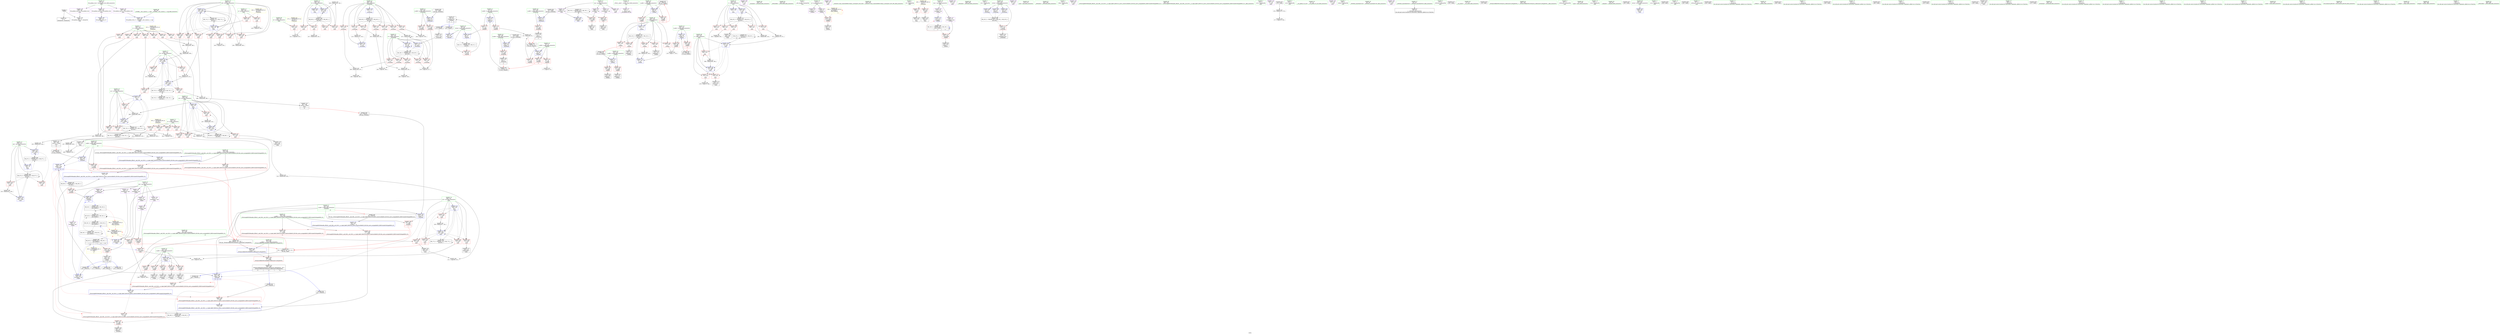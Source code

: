 digraph "SVFG" {
	label="SVFG";

	Node0x5647f8756020 [shape=record,color=grey,label="{NodeID: 0\nNullPtr}"];
	Node0x5647f8756020 -> Node0x5647f88f6fa0[style=solid];
	Node0x5647f8756020 -> Node0x5647f8902e50[style=solid];
	Node0x5647f8931f20 [shape=record,color=yellow,style=double,label="{NodeID: 526\n61V_1 = ENCHI(MR_61V_0)\npts\{331 \}\nFun[main]}"];
	Node0x5647f8931f20 -> Node0x5647f88f8ba0[style=dashed];
	Node0x5647f8931f20 -> Node0x5647f88f8c70[style=dashed];
	Node0x5647f8931f20 -> Node0x5647f88f8d40[style=dashed];
	Node0x5647f8931f20 -> Node0x5647f88f8e10[style=dashed];
	Node0x5647f8931f20 -> Node0x5647f88f8ee0[style=dashed];
	Node0x5647f8931f20 -> Node0x5647f88f8fb0[style=dashed];
	Node0x5647f8931f20 -> Node0x5647f88f9080[style=dashed];
	Node0x5647f890f550 [shape=record,color=grey,label="{NodeID: 443\n555 = Binary(554, 145, )\n}"];
	Node0x5647f890f550 -> Node0x5647f8905a60[style=solid];
	Node0x5647f8903910 [shape=record,color=blue,label="{NodeID: 277\n161\<--154\np.addr\<--p\n_Z5checkiii\n}"];
	Node0x5647f8903910 -> Node0x5647f88fc4d0[style=dashed];
	Node0x5647f8903910 -> Node0x5647f88fc5a0[style=dashed];
	Node0x5647f88f7680 [shape=record,color=red,label="{NodeID: 194\n244\<--243\n\<--arrayidx2\n_Z3geti\n|{<s0>6}}"];
	Node0x5647f88f7680:s0 -> Node0x5647f8953d50[style=solid,color=red];
	Node0x5647f88f3eb0 [shape=record,color=black,label="{NodeID: 111\n368\<--367\ntobool\<--\nmain\n}"];
	Node0x5647f88f2930 [shape=record,color=green,label="{NodeID: 28\n4\<--6\n_ZStL8__ioinit\<--_ZStL8__ioinit_field_insensitive\nGlob }"];
	Node0x5647f88f2930 -> Node0x5647f88f9b00[style=solid];
	Node0x5647f8954250 [shape=record,color=black,label="{NodeID: 637\n95 = PHI(138, )\n0th arg _Z3dfsiii }"];
	Node0x5647f8954250 -> Node0x5647f8903290[style=solid];
	Node0x5647f8922c20 [shape=record,color=black,label="{NodeID: 471\nMR_55V_2 = PHI(MR_55V_6, MR_55V_1, )\npts\{325 \}\n}"];
	Node0x5647f8922c20 -> Node0x5647f8904af0[style=dashed];
	Node0x5647f8922c20 -> Node0x5647f8922c20[style=dashed];
	Node0x5647f8904fd0 [shape=record,color=blue,label="{NodeID: 305\n336\<--78\nans\<--\nmain\n}"];
	Node0x5647f8904fd0 -> Node0x5647f8921320[style=dashed];
	Node0x5647f88f8d40 [shape=record,color=red,label="{NodeID: 222\n462\<--330\n\<--a\nmain\n}"];
	Node0x5647f88f8d40 -> Node0x5647f890ded0[style=solid];
	Node0x5647f88fa800 [shape=record,color=purple,label="{NodeID: 139\n395\<--17\n\<--.str\nmain\n}"];
	Node0x5647f88f5160 [shape=record,color=green,label="{NodeID: 56\n256\<--257\n_Z5uniteii\<--_Z5uniteii_field_insensitive\n}"];
	Node0x5647f88ff280 [shape=record,color=grey,label="{NodeID: 416\n500 = Binary(499, 426, )\n}"];
	Node0x5647f88ff280 -> Node0x5647f8905720[style=solid];
	Node0x5647f89022c0 [shape=record,color=red,label="{NodeID: 250\n480\<--344\n\<--cur\nmain\n}"];
	Node0x5647f89022c0 -> Node0x5647f8910450[style=solid];
	Node0x5647f88fbf20 [shape=record,color=red,label="{NodeID: 167\n140\<--104\n\<--i\n_Z3dfsiii\n|{<s0>4}}"];
	Node0x5647f88fbf20:s0 -> Node0x5647f8954470[style=solid,color=red];
	Node0x5647f88f69d0 [shape=record,color=green,label="{NodeID: 84\n414\<--415\n_ZNSirsERx\<--_ZNSirsERx_field_insensitive\n}"];
	Node0x5647f88e0080 [shape=record,color=green,label="{NodeID: 1\n7\<--1\n__dso_handle\<--dummyObj\nGlob }"];
	Node0x5647f8932000 [shape=record,color=yellow,style=double,label="{NodeID: 527\n63V_1 = ENCHI(MR_63V_0)\npts\{333 \}\nFun[main]}"];
	Node0x5647f8932000 -> Node0x5647f88f9150[style=dashed];
	Node0x5647f8932000 -> Node0x5647f88f9220[style=dashed];
	Node0x5647f8932000 -> Node0x5647f88f92f0[style=dashed];
	Node0x5647f8932000 -> Node0x5647f88f93c0[style=dashed];
	Node0x5647f890f6d0 [shape=record,color=grey,label="{NodeID: 444\n537 = Binary(536, 145, )\n}"];
	Node0x5647f89039e0 [shape=record,color=blue,label="{NodeID: 278\n163\<--175\nd\<--conv2\n_Z5checkiii\n}"];
	Node0x5647f89039e0 -> Node0x5647f8923620[style=dashed];
	Node0x5647f88f7750 [shape=record,color=red,label="{NodeID: 195\n254\<--253\n\<--arrayidx6\n_Z3geti\n}"];
	Node0x5647f88f7750 -> Node0x5647f88f3c40[style=solid];
	Node0x5647f88f3f80 [shape=record,color=black,label="{NodeID: 112\n379\<--378\nidxprom4\<--\nmain\n}"];
	Node0x5647f88f29c0 [shape=record,color=green,label="{NodeID: 29\n8\<--9\ng\<--g_field_insensitive\nGlob }"];
	Node0x5647f88f29c0 -> Node0x5647f88f9bd0[style=solid];
	Node0x5647f88f29c0 -> Node0x5647f88f9ca0[style=solid];
	Node0x5647f8954360 [shape=record,color=black,label="{NodeID: 638\n96 = PHI(139, )\n1st arg _Z3dfsiii }"];
	Node0x5647f8954360 -> Node0x5647f8903360[style=solid];
	Node0x5647f8923120 [shape=record,color=black,label="{NodeID: 472\nMR_79V_2 = PHI(MR_79V_5, MR_79V_1, )\npts\{140000 \}\n}"];
	Node0x5647f8923120 -> Node0x5647f8902940[style=dashed];
	Node0x5647f8923120 -> Node0x5647f8902a10[style=dashed];
	Node0x5647f8923120 -> Node0x5647f8904bc0[style=dashed];
	Node0x5647f8923120 -> Node0x5647f8923120[style=dashed];
	Node0x5647f89050a0 [shape=record,color=blue,label="{NodeID: 306\n338\<--190\ni19\<--\nmain\n}"];
	Node0x5647f89050a0 -> Node0x5647f8901690[style=dashed];
	Node0x5647f89050a0 -> Node0x5647f8901760[style=dashed];
	Node0x5647f89050a0 -> Node0x5647f8901830[style=dashed];
	Node0x5647f89050a0 -> Node0x5647f8901900[style=dashed];
	Node0x5647f89050a0 -> Node0x5647f8905240[style=dashed];
	Node0x5647f89050a0 -> Node0x5647f8928b20[style=dashed];
	Node0x5647f88f8e10 [shape=record,color=red,label="{NodeID: 223\n469\<--330\n\<--a\nmain\n}"];
	Node0x5647f88f8e10 -> Node0x5647f8911050[style=solid];
	Node0x5647f88fa8d0 [shape=record,color=purple,label="{NodeID: 140\n396\<--19\n\<--.str.1\nmain\n}"];
	Node0x5647f88f5260 [shape=record,color=green,label="{NodeID: 57\n261\<--262\nx.addr\<--x.addr_field_insensitive\n_Z5uniteii\n|{|<s4>10}}"];
	Node0x5647f88f5260 -> Node0x5647f88f7820[style=solid];
	Node0x5647f88f5260 -> Node0x5647f88f78f0[style=solid];
	Node0x5647f88f5260 -> Node0x5647f8904130[style=solid];
	Node0x5647f88f5260 -> Node0x5647f89042d0[style=solid];
	Node0x5647f88f5260:s4 -> Node0x5647f8954580[style=solid,color=red];
	Node0x5647f890ce50 [shape=record,color=grey,label="{NodeID: 417\n386 = Binary(385, 384, )\n}"];
	Node0x5647f890ce50 -> Node0x5647f8904c90[style=solid];
	Node0x5647f8902390 [shape=record,color=red,label="{NodeID: 251\n488\<--344\n\<--cur\nmain\n}"];
	Node0x5647f8902390 -> Node0x5647f890cfd0[style=solid];
	Node0x5647f88fbff0 [shape=record,color=red,label="{NodeID: 168\n143\<--104\n\<--i\n_Z3dfsiii\n}"];
	Node0x5647f88fbff0 -> Node0x5647f890ef50[style=solid];
	Node0x5647f88f6ad0 [shape=record,color=green,label="{NodeID: 85\n534\<--535\n_ZStlsISt11char_traitsIcEERSt13basic_ostreamIcT_ES5_PKc\<--_ZStlsISt11char_traitsIcEERSt13basic_ostreamIcT_ES5_PKc_field_insensitive\n}"];
	Node0x5647f88e0110 [shape=record,color=green,label="{NodeID: 2\n17\<--1\n.str\<--dummyObj\nGlob }"];
	Node0x5647f8937a00 [shape=record,color=yellow,style=double,label="{NodeID: 611\n34V_2 = CSCHI(MR_34V_1)\npts\{160000 \}\nCS[]|{<s0>8}}"];
	Node0x5647f8937a00:s0 -> Node0x5647f89318d0[style=dashed,color=red];
	Node0x5647f89320e0 [shape=record,color=yellow,style=double,label="{NodeID: 528\n65V_1 = ENCHI(MR_65V_0)\npts\{335 \}\nFun[main]}"];
	Node0x5647f89320e0 -> Node0x5647f8901390[style=dashed];
	Node0x5647f89320e0 -> Node0x5647f8901420[style=dashed];
	Node0x5647f890f850 [shape=record,color=grey,label="{NodeID: 445\n411 = cmp(409, 410, )\n}"];
	Node0x5647f8903ab0 [shape=record,color=blue,label="{NodeID: 279\n165\<--178\ni\<--\n_Z5checkiii\n}"];
	Node0x5647f8903ab0 -> Node0x5647f8923b20[style=dashed];
	Node0x5647f88f7820 [shape=record,color=red,label="{NodeID: 196\n267\<--261\n\<--x.addr\n_Z5uniteii\n|{<s0>7}}"];
	Node0x5647f88f7820:s0 -> Node0x5647f8953d50[style=solid,color=red];
	Node0x5647f88f4050 [shape=record,color=black,label="{NodeID: 113\n397\<--394\ncall\<--\nmain\n}"];
	Node0x5647f88f2a50 [shape=record,color=green,label="{NodeID: 30\n10\<--11\nwas\<--was_field_insensitive\nGlob }"];
	Node0x5647f88f2a50 -> Node0x5647f88f9d70[style=solid];
	Node0x5647f88f2a50 -> Node0x5647f88f9e40[style=solid];
	Node0x5647f8954470 [shape=record,color=black,label="{NodeID: 639\n97 = PHI(140, )\n2nd arg _Z3dfsiii }"];
	Node0x5647f8954470 -> Node0x5647f8903430[style=solid];
	Node0x5647f8923620 [shape=record,color=black,label="{NodeID: 473\nMR_28V_3 = PHI(MR_28V_6, MR_28V_2, )\npts\{164 \}\n}"];
	Node0x5647f8923620 -> Node0x5647f88fc670[style=dashed];
	Node0x5647f8923620 -> Node0x5647f88fc740[style=dashed];
	Node0x5647f8923620 -> Node0x5647f88fc810[style=dashed];
	Node0x5647f8923620 -> Node0x5647f88fc8e0[style=dashed];
	Node0x5647f8923620 -> Node0x5647f88fc9b0[style=dashed];
	Node0x5647f8923620 -> Node0x5647f8903c50[style=dashed];
	Node0x5647f8923620 -> Node0x5647f8923620[style=dashed];
	Node0x5647f8905170 [shape=record,color=blue,label="{NodeID: 307\n443\<--440\narrayidx26\<--\nmain\n}"];
	Node0x5647f8905170 -> Node0x5647f8905170[style=dashed];
	Node0x5647f8905170 -> Node0x5647f8930630[style=dashed];
	Node0x5647f88f8ee0 [shape=record,color=red,label="{NodeID: 224\n485\<--330\n\<--a\nmain\n}"];
	Node0x5647f88f8ee0 -> Node0x5647f890e4d0[style=solid];
	Node0x5647f88fa9a0 [shape=record,color=purple,label="{NodeID: 141\n401\<--22\n\<--.str.2\nmain\n}"];
	Node0x5647f88f5330 [shape=record,color=green,label="{NodeID: 58\n263\<--264\ny.addr\<--y.addr_field_insensitive\n_Z5uniteii\n|{|<s4>10}}"];
	Node0x5647f88f5330 -> Node0x5647f88f79c0[style=solid];
	Node0x5647f88f5330 -> Node0x5647f88f7a90[style=solid];
	Node0x5647f88f5330 -> Node0x5647f8904200[style=solid];
	Node0x5647f88f5330 -> Node0x5647f89043a0[style=solid];
	Node0x5647f88f5330:s4 -> Node0x5647f8954690[style=solid,color=red];
	Node0x5647f890cfd0 [shape=record,color=grey,label="{NodeID: 418\n490 = Binary(488, 489, )\n}"];
	Node0x5647f890cfd0 -> Node0x5647f88f97c0[style=solid];
	Node0x5647f8902460 [shape=record,color=red,label="{NodeID: 252\n494\<--344\n\<--cur\nmain\n}"];
	Node0x5647f8902460 -> Node0x5647f890d150[style=solid];
	Node0x5647f88fc0c0 [shape=record,color=red,label="{NodeID: 169\n127\<--126\n\<--arrayidx4\n_Z3dfsiii\n}"];
	Node0x5647f88fc0c0 -> Node0x5647f88f42a0[style=solid];
	Node0x5647f88f6bd0 [shape=record,color=green,label="{NodeID: 86\n539\<--540\n_ZNSolsEi\<--_ZNSolsEi_field_insensitive\n}"];
	Node0x5647f88df9e0 [shape=record,color=green,label="{NodeID: 3\n19\<--1\n.str.1\<--dummyObj\nGlob }"];
	Node0x5647f890f9d0 [shape=record,color=grey,label="{NodeID: 446\n520 = cmp(518, 519, )\n}"];
	Node0x5647f8903b80 [shape=record,color=blue,label="{NodeID: 280\n155\<--197\nretval\<--\n_Z5checkiii\n}"];
	Node0x5647f8903b80 -> Node0x5647f8920a20[style=dashed];
	Node0x5647f88f78f0 [shape=record,color=red,label="{NodeID: 197\n284\<--261\n\<--x.addr\n_Z5uniteii\n}"];
	Node0x5647f88f78f0 -> Node0x5647f88f3d10[style=solid];
	Node0x5647f88f4120 [shape=record,color=black,label="{NodeID: 114\n403\<--400\ncall8\<--\nmain\n}"];
	Node0x5647f88f2ae0 [shape=record,color=green,label="{NodeID: 31\n12\<--14\nisp\<--isp_field_insensitive\nGlob }"];
	Node0x5647f88f2ae0 -> Node0x5647f88f9f10[style=solid];
	Node0x5647f88f2ae0 -> Node0x5647f88f9fe0[style=solid];
	Node0x5647f88f2ae0 -> Node0x5647f88fa0b0[style=solid];
	Node0x5647f88f2ae0 -> Node0x5647f88fa180[style=solid];
	Node0x5647f8954580 [shape=record,color=black,label="{NodeID: 640\n291 = PHI(261, )\n0th arg _ZSt4swapIiENSt9enable_ifIXsr6__and_ISt6__not_ISt15__is_tuple_likeIT_EESt21is_move_constructibleIS3_ESt18is_move_assignableIS3_EEE5valueEvE4typeERS3_SC_ }"];
	Node0x5647f8954580 -> Node0x5647f8904540[style=solid];
	Node0x5647f8923b20 [shape=record,color=black,label="{NodeID: 474\nMR_30V_3 = PHI(MR_30V_4, MR_30V_2, )\npts\{166 \}\n}"];
	Node0x5647f8923b20 -> Node0x5647f88fca80[style=dashed];
	Node0x5647f8923b20 -> Node0x5647f88fcb50[style=dashed];
	Node0x5647f8923b20 -> Node0x5647f88fcc20[style=dashed];
	Node0x5647f8923b20 -> Node0x5647f88fccf0[style=dashed];
	Node0x5647f8923b20 -> Node0x5647f88fcdc0[style=dashed];
	Node0x5647f8923b20 -> Node0x5647f88fce90[style=dashed];
	Node0x5647f8923b20 -> Node0x5647f88fcf60[style=dashed];
	Node0x5647f8923b20 -> Node0x5647f8903d20[style=dashed];
	Node0x5647f8905240 [shape=record,color=blue,label="{NodeID: 308\n338\<--447\ni19\<--inc28\nmain\n}"];
	Node0x5647f8905240 -> Node0x5647f8901690[style=dashed];
	Node0x5647f8905240 -> Node0x5647f8901760[style=dashed];
	Node0x5647f8905240 -> Node0x5647f8901830[style=dashed];
	Node0x5647f8905240 -> Node0x5647f8901900[style=dashed];
	Node0x5647f8905240 -> Node0x5647f8905240[style=dashed];
	Node0x5647f8905240 -> Node0x5647f8928b20[style=dashed];
	Node0x5647f88f8fb0 [shape=record,color=red,label="{NodeID: 225\n489\<--330\n\<--a\nmain\n}"];
	Node0x5647f88f8fb0 -> Node0x5647f890cfd0[style=solid];
	Node0x5647f88faa70 [shape=record,color=purple,label="{NodeID: 142\n402\<--24\n\<--.str.3\nmain\n}"];
	Node0x5647f88f5400 [shape=record,color=green,label="{NodeID: 59\n274\<--275\nrand\<--rand_field_insensitive\n}"];
	Node0x5647f890d150 [shape=record,color=grey,label="{NodeID: 419\n495 = Binary(494, 493, )\n}"];
	Node0x5647f890d150 -> Node0x5647f8905650[style=solid];
	Node0x5647f8902530 [shape=record,color=red,label="{NodeID: 253\n505\<--346\n\<--i52\nmain\n}"];
	Node0x5647f8902530 -> Node0x5647f88f9890[style=solid];
	Node0x5647f88fc190 [shape=record,color=red,label="{NodeID: 170\n134\<--133\n\<--arrayidx6\n_Z3dfsiii\n}"];
	Node0x5647f88fc190 -> Node0x5647f88f4440[style=solid];
	Node0x5647f88f6cd0 [shape=record,color=green,label="{NodeID: 87\n545\<--546\n_ZNSolsEx\<--_ZNSolsEx_field_insensitive\n}"];
	Node0x5647f88dfa70 [shape=record,color=green,label="{NodeID: 4\n21\<--1\nstdin\<--dummyObj\nGlob }"];
	Node0x5647f890fb50 [shape=record,color=grey,label="{NodeID: 447\n77 = cmp(76, 78, )\n}"];
	Node0x5647f8903c50 [shape=record,color=blue,label="{NodeID: 281\n163\<--207\nd\<--div\n_Z5checkiii\n}"];
	Node0x5647f8903c50 -> Node0x5647f88fc810[style=dashed];
	Node0x5647f8903c50 -> Node0x5647f88fc8e0[style=dashed];
	Node0x5647f8903c50 -> Node0x5647f8903c50[style=dashed];
	Node0x5647f8903c50 -> Node0x5647f8923620[style=dashed];
	Node0x5647f88f79c0 [shape=record,color=red,label="{NodeID: 198\n270\<--263\n\<--y.addr\n_Z5uniteii\n|{<s0>8}}"];
	Node0x5647f88f79c0:s0 -> Node0x5647f8953d50[style=solid,color=red];
	Node0x5647f88f9500 [shape=record,color=black,label="{NodeID: 115\n433\<--432\nconv\<--\nmain\n}"];
	Node0x5647f88f9500 -> Node0x5647f8910750[style=solid];
	Node0x5647f88f2be0 [shape=record,color=green,label="{NodeID: 32\n15\<--16\npar\<--par_field_insensitive\nGlob }"];
	Node0x5647f88f2be0 -> Node0x5647f88fa250[style=solid];
	Node0x5647f88f2be0 -> Node0x5647f88fa320[style=solid];
	Node0x5647f88f2be0 -> Node0x5647f88fa3f0[style=solid];
	Node0x5647f88f2be0 -> Node0x5647f88fa4c0[style=solid];
	Node0x5647f88f2be0 -> Node0x5647f88fa590[style=solid];
	Node0x5647f88f2be0 -> Node0x5647f88fa660[style=solid];
	Node0x5647f88f2be0 -> Node0x5647f88fa730[style=solid];
	Node0x5647f8954690 [shape=record,color=black,label="{NodeID: 641\n292 = PHI(263, )\n1st arg _ZSt4swapIiENSt9enable_ifIXsr6__and_ISt6__not_ISt15__is_tuple_likeIT_EESt21is_move_constructibleIS3_ESt18is_move_assignableIS3_EEE5valueEvE4typeERS3_SC_ }"];
	Node0x5647f8954690 -> Node0x5647f8904610[style=solid];
	Node0x5647f8905310 [shape=record,color=blue,label="{NodeID: 309\n340\<--450\ni30\<--\nmain\n}"];
	Node0x5647f8905310 -> Node0x5647f89019d0[style=dashed];
	Node0x5647f8905310 -> Node0x5647f8901aa0[style=dashed];
	Node0x5647f8905310 -> Node0x5647f8901b70[style=dashed];
	Node0x5647f8905310 -> Node0x5647f8901c40[style=dashed];
	Node0x5647f8905310 -> Node0x5647f8901d10[style=dashed];
	Node0x5647f8905310 -> Node0x5647f8901de0[style=dashed];
	Node0x5647f8905310 -> Node0x5647f8901eb0[style=dashed];
	Node0x5647f8905310 -> Node0x5647f8905720[style=dashed];
	Node0x5647f8905310 -> Node0x5647f8929020[style=dashed];
	Node0x5647f88f9080 [shape=record,color=red,label="{NodeID: 226\n508\<--330\n\<--a\nmain\n}"];
	Node0x5647f88f9080 -> Node0x5647f890d5d0[style=solid];
	Node0x5647f88fab40 [shape=record,color=purple,label="{NodeID: 143\n532\<--29\n\<--.str.4\nmain\n}"];
	Node0x5647f88f5500 [shape=record,color=green,label="{NodeID: 60\n280\<--281\n_ZSt4swapIiENSt9enable_ifIXsr6__and_ISt6__not_ISt15__is_tuple_likeIT_EESt21is_move_constructibleIS3_ESt18is_move_assignableIS3_EEE5valueEvE4typeERS3_SC_\<--_ZSt4swapIiENSt9enable_ifIXsr6__and_ISt6__not_ISt15__is_tuple_likeIT_EESt21is_move_constructibleIS3_ESt18is_move_assignableIS3_EEE5valueEvE4typeERS3_SC__field_insensitive\n}"];
	Node0x5647f890d2d0 [shape=record,color=grey,label="{NodeID: 420\n391 = Binary(390, 145, )\n}"];
	Node0x5647f890d2d0 -> Node0x5647f8904d60[style=solid];
	Node0x5647f8902600 [shape=record,color=red,label="{NodeID: 254\n513\<--346\n\<--i52\nmain\n|{<s0>23}}"];
	Node0x5647f8902600:s0 -> Node0x5647f8953d50[style=solid,color=red];
	Node0x5647f88fc260 [shape=record,color=red,label="{NodeID: 171\n225\<--155\n\<--retval\n_Z5checkiii\n}"];
	Node0x5647f88fc260 -> Node0x5647f88f4850[style=solid];
	Node0x5647f88f6dd0 [shape=record,color=green,label="{NodeID: 88\n587\<--588\n__t.addr\<--__t.addr_field_insensitive\n_ZSt4moveIRiEONSt16remove_referenceIT_E4typeEOS2_\n}"];
	Node0x5647f88f6dd0 -> Node0x5647f8902bb0[style=solid];
	Node0x5647f88f6dd0 -> Node0x5647f8905b30[style=solid];
	Node0x5647f88e0280 [shape=record,color=green,label="{NodeID: 5\n22\<--1\n.str.2\<--dummyObj\nGlob }"];
	Node0x5647f890fcd0 [shape=record,color=grey,label="{NodeID: 448\n189 = cmp(188, 190, )\n}"];
	Node0x5647f8903d20 [shape=record,color=blue,label="{NodeID: 282\n165\<--213\ni\<--inc\n_Z5checkiii\n}"];
	Node0x5647f8903d20 -> Node0x5647f8923b20[style=dashed];
	Node0x5647f88f7a90 [shape=record,color=red,label="{NodeID: 199\n283\<--263\n\<--y.addr\n_Z5uniteii\n}"];
	Node0x5647f88f7a90 -> Node0x5647f8904470[style=solid];
	Node0x5647f88f9590 [shape=record,color=black,label="{NodeID: 116\n442\<--441\nidxprom25\<--\nmain\n}"];
	Node0x5647f88f2ce0 [shape=record,color=green,label="{NodeID: 33\n36\<--40\nllvm.global_ctors\<--llvm.global_ctors_field_insensitive\nGlob }"];
	Node0x5647f88f2ce0 -> Node0x5647f88fae80[style=solid];
	Node0x5647f88f2ce0 -> Node0x5647f88faf50[style=solid];
	Node0x5647f88f2ce0 -> Node0x5647f88fb050[style=solid];
	Node0x5647f89547a0 [shape=record,color=black,label="{NodeID: 642\n66 = PHI(82, 171, )\n0th arg _Z3gcdxx }"];
	Node0x5647f89547a0 -> Node0x5647f8902f50[style=solid];
	Node0x5647f89053e0 [shape=record,color=blue,label="{NodeID: 310\n342\<--466\nfir\<--mul38\nmain\n}"];
	Node0x5647f89053e0 -> Node0x5647f8901f80[style=dashed];
	Node0x5647f89053e0 -> Node0x5647f8902050[style=dashed];
	Node0x5647f89053e0 -> Node0x5647f8902120[style=dashed];
	Node0x5647f89053e0 -> Node0x5647f89021f0[style=dashed];
	Node0x5647f89053e0 -> Node0x5647f89054b0[style=dashed];
	Node0x5647f89053e0 -> Node0x5647f892fc30[style=dashed];
	Node0x5647f88f9150 [shape=record,color=red,label="{NodeID: 227\n422\<--332\n\<--b\nmain\n}"];
	Node0x5647f88f9150 -> Node0x5647f890f250[style=solid];
	Node0x5647f88fac10 [shape=record,color=purple,label="{NodeID: 144\n541\<--31\n\<--.str.5\nmain\n}"];
	Node0x5647f88f5600 [shape=record,color=green,label="{NodeID: 61\n293\<--294\n__a.addr\<--__a.addr_field_insensitive\n_ZSt4swapIiENSt9enable_ifIXsr6__and_ISt6__not_ISt15__is_tuple_likeIT_EESt21is_move_constructibleIS3_ESt18is_move_assignableIS3_EEE5valueEvE4typeERS3_SC_\n}"];
	Node0x5647f88f5600 -> Node0x5647f88f7b60[style=solid];
	Node0x5647f88f5600 -> Node0x5647f88f7c30[style=solid];
	Node0x5647f88f5600 -> Node0x5647f8904540[style=solid];
	Node0x5647f890d450 [shape=record,color=grey,label="{NodeID: 421\n276 = Binary(273, 178, )\n}"];
	Node0x5647f890d450 -> Node0x5647f890ffd0[style=solid];
	Node0x5647f89026d0 [shape=record,color=red,label="{NodeID: 255\n515\<--346\n\<--i52\nmain\n}"];
	Node0x5647f89026d0 -> Node0x5647f88f9960[style=solid];
	Node0x5647f88fc330 [shape=record,color=red,label="{NodeID: 172\n170\<--157\n\<--a.addr\n_Z5checkiii\n}"];
	Node0x5647f88fc330 -> Node0x5647f88f4510[style=solid];
	Node0x5647f88f6ea0 [shape=record,color=green,label="{NodeID: 89\n38\<--592\n_GLOBAL__sub_I_ilyaraz_1_1.cpp\<--_GLOBAL__sub_I_ilyaraz_1_1.cpp_field_insensitive\n}"];
	Node0x5647f88f6ea0 -> Node0x5647f8902d50[style=solid];
	Node0x5647f88e0310 [shape=record,color=green,label="{NodeID: 6\n24\<--1\n.str.3\<--dummyObj\nGlob }"];
	Node0x5647f890fe50 [shape=record,color=grey,label="{NodeID: 449\n511 = cmp(506, 510, )\n}"];
	Node0x5647f8903df0 [shape=record,color=blue,label="{NodeID: 283\n155\<--197\nretval\<--\n_Z5checkiii\n}"];
	Node0x5647f8903df0 -> Node0x5647f8920a20[style=dashed];
	Node0x5647f88f7b60 [shape=record,color=red,label="{NodeID: 200\n301\<--293\n\<--__a.addr\n_ZSt4swapIiENSt9enable_ifIXsr6__and_ISt6__not_ISt15__is_tuple_likeIT_EESt21is_move_constructibleIS3_ESt18is_move_assignableIS3_EEE5valueEvE4typeERS3_SC_\n|{<s0>11}}"];
	Node0x5647f88f7b60:s0 -> Node0x5647f8953a70[style=solid,color=red];
	Node0x5647f88f9620 [shape=record,color=black,label="{NodeID: 117\n459\<--458\ntobool35\<--\nmain\n}"];
	Node0x5647f88f2de0 [shape=record,color=green,label="{NodeID: 34\n41\<--42\n__cxx_global_var_init\<--__cxx_global_var_init_field_insensitive\n}"];
	Node0x5647f8954980 [shape=record,color=black,label="{NodeID: 643\n67 = PHI(83, 173, )\n1st arg _Z3gcdxx }"];
	Node0x5647f8954980 -> Node0x5647f8903020[style=solid];
	Node0x5647f89054b0 [shape=record,color=blue,label="{NodeID: 311\n342\<--474\nfir\<--add41\nmain\n}"];
	Node0x5647f89054b0 -> Node0x5647f8902120[style=dashed];
	Node0x5647f89054b0 -> Node0x5647f89021f0[style=dashed];
	Node0x5647f89054b0 -> Node0x5647f892fc30[style=dashed];
	Node0x5647f88f9220 [shape=record,color=red,label="{NodeID: 228\n434\<--332\n\<--b\nmain\n}"];
	Node0x5647f88f9220 -> Node0x5647f890e1d0[style=solid];
	Node0x5647f88face0 [shape=record,color=purple,label="{NodeID: 145\n547\<--33\n\<--.str.6\nmain\n}"];
	Node0x5647f88f56d0 [shape=record,color=green,label="{NodeID: 62\n295\<--296\n__b.addr\<--__b.addr_field_insensitive\n_ZSt4swapIiENSt9enable_ifIXsr6__and_ISt6__not_ISt15__is_tuple_likeIT_EESt21is_move_constructibleIS3_ESt18is_move_assignableIS3_EEE5valueEvE4typeERS3_SC_\n}"];
	Node0x5647f88f56d0 -> Node0x5647f88f7d00[style=solid];
	Node0x5647f88f56d0 -> Node0x5647f88f7dd0[style=solid];
	Node0x5647f88f56d0 -> Node0x5647f8904610[style=solid];
	Node0x5647f890d5d0 [shape=record,color=grey,label="{NodeID: 422\n509 = Binary(507, 508, )\n}"];
	Node0x5647f890d5d0 -> Node0x5647f890d750[style=solid];
	Node0x5647f89027a0 [shape=record,color=red,label="{NodeID: 256\n519\<--346\n\<--i52\nmain\n}"];
	Node0x5647f89027a0 -> Node0x5647f890f9d0[style=solid];
	Node0x5647f88fc400 [shape=record,color=red,label="{NodeID: 173\n172\<--159\n\<--b.addr\n_Z5checkiii\n}"];
	Node0x5647f88fc400 -> Node0x5647f88f45e0[style=solid];
	Node0x5647f88f6fa0 [shape=record,color=black,label="{NodeID: 90\n2\<--3\ndummyVal\<--dummyVal\n}"];
	Node0x5647f88e03a0 [shape=record,color=green,label="{NodeID: 7\n26\<--1\nstdout\<--dummyObj\nGlob }"];
	Node0x5647f890ffd0 [shape=record,color=grey,label="{NodeID: 450\n277 = cmp(276, 190, )\n}"];
	Node0x5647f8903ec0 [shape=record,color=blue,label="{NodeID: 284\n155\<--223\nretval\<--\n_Z5checkiii\n}"];
	Node0x5647f8903ec0 -> Node0x5647f8920a20[style=dashed];
	Node0x5647f88f7c30 [shape=record,color=red,label="{NodeID: 201\n310\<--293\n\<--__a.addr\n_ZSt4swapIiENSt9enable_ifIXsr6__and_ISt6__not_ISt15__is_tuple_likeIT_EESt21is_move_constructibleIS3_ESt18is_move_assignableIS3_EEE5valueEvE4typeERS3_SC_\n}"];
	Node0x5647f88f7c30 -> Node0x5647f89047b0[style=solid];
	Node0x5647f88f96f0 [shape=record,color=black,label="{NodeID: 118\n487\<--486\nconv45\<--sub44\nmain\n|{<s0>22}}"];
	Node0x5647f88f96f0:s0 -> Node0x5647f8953760[style=solid,color=red];
	Node0x5647f88f2ee0 [shape=record,color=green,label="{NodeID: 35\n45\<--46\n_ZNSt8ios_base4InitC1Ev\<--_ZNSt8ios_base4InitC1Ev_field_insensitive\n}"];
	Node0x5647f89554c0 [shape=record,color=black,label="{NodeID: 644\n84 = PHI(65, )\n}"];
	Node0x5647f89554c0 -> Node0x5647f89030f0[style=solid];
	Node0x5647f8905580 [shape=record,color=blue,label="{NodeID: 312\n344\<--477\ncur\<--\nmain\n}"];
	Node0x5647f8905580 -> Node0x5647f89022c0[style=dashed];
	Node0x5647f8905580 -> Node0x5647f8902390[style=dashed];
	Node0x5647f8905580 -> Node0x5647f8902460[style=dashed];
	Node0x5647f8905580 -> Node0x5647f8905650[style=dashed];
	Node0x5647f8905580 -> Node0x5647f8930130[style=dashed];
	Node0x5647f88f92f0 [shape=record,color=red,label="{NodeID: 229\n481\<--332\n\<--b\nmain\n}"];
	Node0x5647f88f92f0 -> Node0x5647f8910450[style=solid];
	Node0x5647f88fadb0 [shape=record,color=purple,label="{NodeID: 146\n551\<--33\n\<--.str.6\nmain\n}"];
	Node0x5647f88f57a0 [shape=record,color=green,label="{NodeID: 63\n297\<--298\n__tmp\<--__tmp_field_insensitive\n_ZSt4swapIiENSt9enable_ifIXsr6__and_ISt6__not_ISt15__is_tuple_likeIT_EESt21is_move_constructibleIS3_ESt18is_move_assignableIS3_EEE5valueEvE4typeERS3_SC_\n|{|<s1>13}}"];
	Node0x5647f88f57a0 -> Node0x5647f89046e0[style=solid];
	Node0x5647f88f57a0:s1 -> Node0x5647f8953a70[style=solid,color=red];
	Node0x5647f8920a20 [shape=record,color=black,label="{NodeID: 506\nMR_20V_3 = PHI(MR_20V_5, MR_20V_2, MR_20V_4, )\npts\{156 \}\n}"];
	Node0x5647f8920a20 -> Node0x5647f88fc260[style=dashed];
	Node0x5647f890d750 [shape=record,color=grey,label="{NodeID: 423\n510 = Binary(509, 426, )\n}"];
	Node0x5647f890d750 -> Node0x5647f890fe50[style=solid];
	Node0x5647f8902870 [shape=record,color=red,label="{NodeID: 257\n527\<--346\n\<--i52\nmain\n}"];
	Node0x5647f8902870 -> Node0x5647f890e950[style=solid];
	Node0x5647f88fc4d0 [shape=record,color=red,label="{NodeID: 174\n193\<--161\n\<--p.addr\n_Z5checkiii\n}"];
	Node0x5647f88fc4d0 -> Node0x5647f89105d0[style=solid];
	Node0x5647f88f70a0 [shape=record,color=black,label="{NodeID: 91\n49\<--50\n\<--_ZNSt8ios_base4InitD1Ev\nCan only get source location for instruction, argument, global var or function.}"];
	Node0x5647f88de3e0 [shape=record,color=green,label="{NodeID: 8\n27\<--1\n_ZSt3cin\<--dummyObj\nGlob }"];
	Node0x5647f8950bd0 [shape=record,color=black,label="{NodeID: 617\n552 = PHI()\n}"];
	Node0x5647f8910150 [shape=record,color=grey,label="{NodeID: 451\n419 = cmp(418, 420, )\n}"];
	Node0x5647f8903f90 [shape=record,color=blue,label="{NodeID: 285\n231\<--230\nx.addr\<--x\n_Z3geti\n}"];
	Node0x5647f8903f90 -> Node0x5647f88fd030[style=dashed];
	Node0x5647f8903f90 -> Node0x5647f88fd100[style=dashed];
	Node0x5647f8903f90 -> Node0x5647f88fd1d0[style=dashed];
	Node0x5647f8903f90 -> Node0x5647f88fd2a0[style=dashed];
	Node0x5647f8903f90 -> Node0x5647f88f74e0[style=dashed];
	Node0x5647f88f7d00 [shape=record,color=red,label="{NodeID: 202\n307\<--295\n\<--__b.addr\n_ZSt4swapIiENSt9enable_ifIXsr6__and_ISt6__not_ISt15__is_tuple_likeIT_EESt21is_move_constructibleIS3_ESt18is_move_assignableIS3_EEE5valueEvE4typeERS3_SC_\n|{<s0>12}}"];
	Node0x5647f88f7d00:s0 -> Node0x5647f8953a70[style=solid,color=red];
	Node0x5647f88f97c0 [shape=record,color=black,label="{NodeID: 119\n491\<--490\nconv47\<--sub46\nmain\n|{<s0>22}}"];
	Node0x5647f88f97c0:s0 -> Node0x5647f8953930[style=solid,color=red];
	Node0x5647f88f2fe0 [shape=record,color=green,label="{NodeID: 36\n51\<--52\n__cxa_atexit\<--__cxa_atexit_field_insensitive\n}"];
	Node0x5647f89556f0 [shape=record,color=black,label="{NodeID: 645\n48 = PHI()\n}"];
	Node0x5647f8905650 [shape=record,color=blue,label="{NodeID: 313\n344\<--495\ncur\<--add48\nmain\n}"];
	Node0x5647f8905650 -> Node0x5647f89022c0[style=dashed];
	Node0x5647f8905650 -> Node0x5647f8902390[style=dashed];
	Node0x5647f8905650 -> Node0x5647f8902460[style=dashed];
	Node0x5647f8905650 -> Node0x5647f8905650[style=dashed];
	Node0x5647f8905650 -> Node0x5647f8930130[style=dashed];
	Node0x5647f88f93c0 [shape=record,color=red,label="{NodeID: 230\n507\<--332\n\<--b\nmain\n}"];
	Node0x5647f88f93c0 -> Node0x5647f890d5d0[style=solid];
	Node0x5647f88fae80 [shape=record,color=purple,label="{NodeID: 147\n596\<--36\nllvm.global_ctors_0\<--llvm.global_ctors\nGlob }"];
	Node0x5647f88fae80 -> Node0x5647f8902c80[style=solid];
	Node0x5647f88f5870 [shape=record,color=green,label="{NodeID: 64\n303\<--304\n_ZSt4moveIRiEONSt16remove_referenceIT_E4typeEOS2_\<--_ZSt4moveIRiEONSt16remove_referenceIT_E4typeEOS2__field_insensitive\n}"];
	Node0x5647f8920b10 [shape=record,color=black,label="{NodeID: 507\nMR_14V_3 = PHI(MR_14V_4, MR_14V_2, )\npts\{105 \}\n}"];
	Node0x5647f8920b10 -> Node0x5647f88fbcb0[style=dashed];
	Node0x5647f8920b10 -> Node0x5647f88fbd80[style=dashed];
	Node0x5647f8920b10 -> Node0x5647f88fbe50[style=dashed];
	Node0x5647f8920b10 -> Node0x5647f88fbf20[style=dashed];
	Node0x5647f8920b10 -> Node0x5647f88fbff0[style=dashed];
	Node0x5647f8920b10 -> Node0x5647f89036a0[style=dashed];
	Node0x5647f890d8d0 [shape=record,color=grey,label="{NodeID: 424\n213 = Binary(212, 145, )\n}"];
	Node0x5647f890d8d0 -> Node0x5647f8903d20[style=solid];
	Node0x5647f8902940 [shape=record,color=red,label="{NodeID: 258\n367\<--366\n\<--arrayidx\nmain\n}"];
	Node0x5647f8902940 -> Node0x5647f88f3eb0[style=solid];
	Node0x5647f88fc5a0 [shape=record,color=red,label="{NodeID: 175\n217\<--161\n\<--p.addr\n_Z5checkiii\n}"];
	Node0x5647f88fc5a0 -> Node0x5647f89108d0[style=solid];
	Node0x5647f88f71a0 [shape=record,color=black,label="{NodeID: 92\n65\<--90\n_Z3gcdxx_ret\<--\n_Z3gcdxx\n|{<s0>3|<s1>5}}"];
	Node0x5647f88f71a0:s0 -> Node0x5647f89554c0[style=solid,color=blue];
	Node0x5647f88f71a0:s1 -> Node0x5647f89557c0[style=solid,color=blue];
	Node0x5647f88de470 [shape=record,color=green,label="{NodeID: 9\n28\<--1\n_ZSt4cout\<--dummyObj\nGlob }"];
	Node0x5647f8950ca0 [shape=record,color=black,label="{NodeID: 618\n245 = PHI(229, )\n}"];
	Node0x5647f8950ca0 -> Node0x5647f8904060[style=solid];
	Node0x5647f89102d0 [shape=record,color=grey,label="{NodeID: 452\n184 = cmp(182, 183, )\n}"];
	Node0x5647f8904060 [shape=record,color=blue,label="{NodeID: 286\n248\<--245\narrayidx4\<--call\n_Z3geti\n}"];
	Node0x5647f8904060 -> Node0x5647f8922220[style=dashed];
	Node0x5647f88f7dd0 [shape=record,color=red,label="{NodeID: 203\n314\<--295\n\<--__b.addr\n_ZSt4swapIiENSt9enable_ifIXsr6__and_ISt6__not_ISt15__is_tuple_likeIT_EESt21is_move_constructibleIS3_ESt18is_move_assignableIS3_EEE5valueEvE4typeERS3_SC_\n}"];
	Node0x5647f88f7dd0 -> Node0x5647f8904880[style=solid];
	Node0x5647f88f9890 [shape=record,color=black,label="{NodeID: 120\n506\<--505\nconv54\<--\nmain\n}"];
	Node0x5647f88f9890 -> Node0x5647f890fe50[style=solid];
	Node0x5647f88f30e0 [shape=record,color=green,label="{NodeID: 37\n50\<--56\n_ZNSt8ios_base4InitD1Ev\<--_ZNSt8ios_base4InitD1Ev_field_insensitive\n}"];
	Node0x5647f88f30e0 -> Node0x5647f88f70a0[style=solid];
	Node0x5647f89557c0 [shape=record,color=black,label="{NodeID: 646\n174 = PHI(65, )\n}"];
	Node0x5647f89557c0 -> Node0x5647f88f46b0[style=solid];
	Node0x5647f8905720 [shape=record,color=blue,label="{NodeID: 314\n340\<--500\ni30\<--inc50\nmain\n}"];
	Node0x5647f8905720 -> Node0x5647f89019d0[style=dashed];
	Node0x5647f8905720 -> Node0x5647f8901aa0[style=dashed];
	Node0x5647f8905720 -> Node0x5647f8901b70[style=dashed];
	Node0x5647f8905720 -> Node0x5647f8901c40[style=dashed];
	Node0x5647f8905720 -> Node0x5647f8901d10[style=dashed];
	Node0x5647f8905720 -> Node0x5647f8901de0[style=dashed];
	Node0x5647f8905720 -> Node0x5647f8901eb0[style=dashed];
	Node0x5647f8905720 -> Node0x5647f8905720[style=dashed];
	Node0x5647f8905720 -> Node0x5647f8929020[style=dashed];
	Node0x5647f8901390 [shape=record,color=red,label="{NodeID: 231\n418\<--334\n\<--p\nmain\n}"];
	Node0x5647f8901390 -> Node0x5647f8910150[style=solid];
	Node0x5647f88faf50 [shape=record,color=purple,label="{NodeID: 148\n597\<--36\nllvm.global_ctors_1\<--llvm.global_ctors\nGlob }"];
	Node0x5647f88faf50 -> Node0x5647f8902d50[style=solid];
	Node0x5647f88f5970 [shape=record,color=green,label="{NodeID: 65\n317\<--318\nmain\<--main_field_insensitive\n}"];
	Node0x5647f8920c00 [shape=record,color=black,label="{NodeID: 508\nMR_18V_3 = PHI(MR_18V_5, MR_18V_2, )\npts\{110000 \}\n|{|<s2>4|<s3>4}}"];
	Node0x5647f8920c00 -> Node0x5647f88fc190[style=dashed];
	Node0x5647f8920c00 -> Node0x5647f8920c00[style=dashed];
	Node0x5647f8920c00:s2 -> Node0x5647f8903500[style=dashed,color=red];
	Node0x5647f8920c00:s3 -> Node0x5647f8920c00[style=dashed,color=blue];
	Node0x5647f890da50 [shape=record,color=grey,label="{NodeID: 425\n447 = Binary(446, 145, )\n}"];
	Node0x5647f890da50 -> Node0x5647f8905240[style=solid];
	Node0x5647f8902a10 [shape=record,color=red,label="{NodeID: 259\n458\<--457\n\<--arrayidx34\nmain\n}"];
	Node0x5647f8902a10 -> Node0x5647f88f9620[style=solid];
	Node0x5647f88fc670 [shape=record,color=red,label="{NodeID: 176\n183\<--163\n\<--d\n_Z5checkiii\n}"];
	Node0x5647f88fc670 -> Node0x5647f89102d0[style=solid];
	Node0x5647f88f7270 [shape=record,color=black,label="{NodeID: 93\n110\<--109\nidxprom\<--\n_Z3dfsiii\n}"];
	Node0x5647f88de500 [shape=record,color=green,label="{NodeID: 10\n29\<--1\n.str.4\<--dummyObj\nGlob }"];
	Node0x5647f8952bb0 [shape=record,color=black,label="{NodeID: 619\n268 = PHI(229, )\n}"];
	Node0x5647f8952bb0 -> Node0x5647f89042d0[style=solid];
	Node0x5647f8910450 [shape=record,color=grey,label="{NodeID: 453\n482 = cmp(480, 481, )\n}"];
	Node0x5647f8904130 [shape=record,color=blue,label="{NodeID: 287\n261\<--259\nx.addr\<--x\n_Z5uniteii\n}"];
	Node0x5647f8904130 -> Node0x5647f88f7820[style=dashed];
	Node0x5647f8904130 -> Node0x5647f89042d0[style=dashed];
	Node0x5647f88f7ea0 [shape=record,color=red,label="{NodeID: 204\n305\<--302\n\<--call\n_ZSt4swapIiENSt9enable_ifIXsr6__and_ISt6__not_ISt15__is_tuple_likeIT_EESt21is_move_constructibleIS3_ESt18is_move_assignableIS3_EEE5valueEvE4typeERS3_SC_\n}"];
	Node0x5647f88f7ea0 -> Node0x5647f89046e0[style=solid];
	Node0x5647f88f9960 [shape=record,color=black,label="{NodeID: 121\n516\<--515\nidxprom60\<--\nmain\n}"];
	Node0x5647f88f31e0 [shape=record,color=green,label="{NodeID: 38\n63\<--64\n_Z3gcdxx\<--_Z3gcdxx_field_insensitive\n}"];
	Node0x5647f8955930 [shape=record,color=black,label="{NodeID: 647\n533 = PHI()\n}"];
	Node0x5647f89057f0 [shape=record,color=blue,label="{NodeID: 315\n346\<--190\ni52\<--\nmain\n}"];
	Node0x5647f89057f0 -> Node0x5647f8902530[style=dashed];
	Node0x5647f89057f0 -> Node0x5647f8902600[style=dashed];
	Node0x5647f89057f0 -> Node0x5647f89026d0[style=dashed];
	Node0x5647f89057f0 -> Node0x5647f89027a0[style=dashed];
	Node0x5647f89057f0 -> Node0x5647f8902870[style=dashed];
	Node0x5647f89057f0 -> Node0x5647f8905990[style=dashed];
	Node0x5647f89057f0 -> Node0x5647f8929f20[style=dashed];
	Node0x5647f8901420 [shape=record,color=red,label="{NodeID: 232\n450\<--334\n\<--p\nmain\n}"];
	Node0x5647f8901420 -> Node0x5647f8905310[style=solid];
	Node0x5647f88fb050 [shape=record,color=purple,label="{NodeID: 149\n598\<--36\nllvm.global_ctors_2\<--llvm.global_ctors\nGlob }"];
	Node0x5647f88fb050 -> Node0x5647f8902e50[style=solid];
	Node0x5647f88f5a70 [shape=record,color=green,label="{NodeID: 66\n320\<--321\nretval\<--retval_field_insensitive\nmain\n}"];
	Node0x5647f88f5a70 -> Node0x5647f8904950[style=solid];
	Node0x5647f890dbd0 [shape=record,color=grey,label="{NodeID: 426\n188 = Binary(186, 187, )\n}"];
	Node0x5647f890dbd0 -> Node0x5647f890fcd0[style=solid];
	Node0x5647f8902ae0 [shape=record,color=red,label="{NodeID: 260\n518\<--517\n\<--arrayidx61\nmain\n}"];
	Node0x5647f8902ae0 -> Node0x5647f890f9d0[style=solid];
	Node0x5647f88fc740 [shape=record,color=red,label="{NodeID: 177\n186\<--163\n\<--d\n_Z5checkiii\n}"];
	Node0x5647f88fc740 -> Node0x5647f890dbd0[style=solid];
	Node0x5647f88f7340 [shape=record,color=black,label="{NodeID: 94\n122\<--121\nidxprom1\<--\n_Z3dfsiii\n}"];
	Node0x5647f88de5d0 [shape=record,color=green,label="{NodeID: 11\n31\<--1\n.str.5\<--dummyObj\nGlob }"];
	Node0x5647f8952cb0 [shape=record,color=black,label="{NodeID: 620\n271 = PHI(229, )\n}"];
	Node0x5647f8952cb0 -> Node0x5647f89043a0[style=solid];
	Node0x5647f89105d0 [shape=record,color=grey,label="{NodeID: 454\n194 = cmp(192, 193, )\n}"];
	Node0x5647f8904200 [shape=record,color=blue,label="{NodeID: 288\n263\<--260\ny.addr\<--y\n_Z5uniteii\n}"];
	Node0x5647f8904200 -> Node0x5647f88f79c0[style=dashed];
	Node0x5647f8904200 -> Node0x5647f89043a0[style=dashed];
	Node0x5647f88f7f70 [shape=record,color=red,label="{NodeID: 205\n309\<--308\n\<--call1\n_ZSt4swapIiENSt9enable_ifIXsr6__and_ISt6__not_ISt15__is_tuple_likeIT_EESt21is_move_constructibleIS3_ESt18is_move_assignableIS3_EEE5valueEvE4typeERS3_SC_\n}"];
	Node0x5647f88f7f70 -> Node0x5647f89047b0[style=solid];
	Node0x5647f88f9a30 [shape=record,color=black,label="{NodeID: 122\n585\<--590\n_ZSt4moveIRiEONSt16remove_referenceIT_E4typeEOS2__ret\<--\n_ZSt4moveIRiEONSt16remove_referenceIT_E4typeEOS2_\n|{<s0>11|<s1>12|<s2>13}}"];
	Node0x5647f88f9a30:s0 -> Node0x5647f8952ec0[style=solid,color=blue];
	Node0x5647f88f9a30:s1 -> Node0x5647f8953030[style=solid,color=blue];
	Node0x5647f88f9a30:s2 -> Node0x5647f8953170[style=solid,color=blue];
	Node0x5647f88f32e0 [shape=record,color=green,label="{NodeID: 39\n68\<--69\nretval\<--retval_field_insensitive\n_Z3gcdxx\n}"];
	Node0x5647f88f32e0 -> Node0x5647f88fb2f0[style=solid];
	Node0x5647f88f32e0 -> Node0x5647f89030f0[style=solid];
	Node0x5647f88f32e0 -> Node0x5647f89031c0[style=solid];
	Node0x5647f8955a00 [shape=record,color=black,label="{NodeID: 648\n538 = PHI()\n}"];
	Node0x5647f89058c0 [shape=record,color=blue,label="{NodeID: 316\n336\<--523\nans\<--inc64\nmain\n}"];
	Node0x5647f89058c0 -> Node0x5647f8921320[style=dashed];
	Node0x5647f89014f0 [shape=record,color=red,label="{NodeID: 233\n522\<--336\n\<--ans\nmain\n}"];
	Node0x5647f89014f0 -> Node0x5647f890ead0[style=solid];
	Node0x5647f88fb150 [shape=record,color=red,label="{NodeID: 150\n394\<--21\n\<--stdin\nmain\n}"];
	Node0x5647f88fb150 -> Node0x5647f88f4050[style=solid];
	Node0x5647f88f5b40 [shape=record,color=green,label="{NodeID: 67\n322\<--323\ni\<--i_field_insensitive\nmain\n}"];
	Node0x5647f88f5b40 -> Node0x5647f88f8110[style=solid];
	Node0x5647f88f5b40 -> Node0x5647f88f81e0[style=solid];
	Node0x5647f88f5b40 -> Node0x5647f88f82b0[style=solid];
	Node0x5647f88f5b40 -> Node0x5647f88f8380[style=solid];
	Node0x5647f88f5b40 -> Node0x5647f88f8450[style=solid];
	Node0x5647f88f5b40 -> Node0x5647f8904a20[style=solid];
	Node0x5647f88f5b40 -> Node0x5647f8904d60[style=solid];
	Node0x5647f890dd50 [shape=record,color=grey,label="{NodeID: 427\n466 = Binary(464, 465, )\n}"];
	Node0x5647f890dd50 -> Node0x5647f89053e0[style=solid];
	Node0x5647f8902bb0 [shape=record,color=red,label="{NodeID: 261\n590\<--587\n\<--__t.addr\n_ZSt4moveIRiEONSt16remove_referenceIT_E4typeEOS2_\n}"];
	Node0x5647f8902bb0 -> Node0x5647f88f9a30[style=solid];
	Node0x5647f88fc810 [shape=record,color=red,label="{NodeID: 178\n200\<--163\n\<--d\n_Z5checkiii\n}"];
	Node0x5647f88fc810 -> Node0x5647f890f0d0[style=solid];
	Node0x5647f88f7410 [shape=record,color=black,label="{NodeID: 95\n125\<--124\nidxprom3\<--\n_Z3dfsiii\n}"];
	Node0x5647f88dfb70 [shape=record,color=green,label="{NodeID: 12\n33\<--1\n.str.6\<--dummyObj\nGlob }"];
	Node0x5647f8952df0 [shape=record,color=black,label="{NodeID: 621\n273 = PHI()\n}"];
	Node0x5647f8952df0 -> Node0x5647f890d450[style=solid];
	Node0x5647f8910750 [shape=record,color=grey,label="{NodeID: 455\n438 = cmp(433, 437, )\n}"];
	Node0x5647f89042d0 [shape=record,color=blue,label="{NodeID: 289\n261\<--268\nx.addr\<--call\n_Z5uniteii\n|{|<s1>10|<s2>10|<s3>10}}"];
	Node0x5647f89042d0 -> Node0x5647f8927720[style=dashed];
	Node0x5647f89042d0:s1 -> Node0x5647f88f7ea0[style=dashed,color=red];
	Node0x5647f89042d0:s2 -> Node0x5647f88f7f70[style=dashed,color=red];
	Node0x5647f89042d0:s3 -> Node0x5647f89047b0[style=dashed,color=red];
	Node0x5647f88f8040 [shape=record,color=red,label="{NodeID: 206\n313\<--312\n\<--call2\n_ZSt4swapIiENSt9enable_ifIXsr6__and_ISt6__not_ISt15__is_tuple_likeIT_EESt21is_move_constructibleIS3_ESt18is_move_assignableIS3_EEE5valueEvE4typeERS3_SC_\n}"];
	Node0x5647f88f8040 -> Node0x5647f8904880[style=solid];
	Node0x5647f88f9b00 [shape=record,color=purple,label="{NodeID: 123\n47\<--4\n\<--_ZStL8__ioinit\n__cxx_global_var_init\n}"];
	Node0x5647f88f33b0 [shape=record,color=green,label="{NodeID: 40\n70\<--71\na.addr\<--a.addr_field_insensitive\n_Z3gcdxx\n}"];
	Node0x5647f88f33b0 -> Node0x5647f88fb3c0[style=solid];
	Node0x5647f88f33b0 -> Node0x5647f88fb490[style=solid];
	Node0x5647f88f33b0 -> Node0x5647f88fb560[style=solid];
	Node0x5647f88f33b0 -> Node0x5647f8902f50[style=solid];
	Node0x5647f8955ad0 [shape=record,color=black,label="{NodeID: 649\n542 = PHI()\n}"];
	Node0x5647f8926820 [shape=record,color=black,label="{NodeID: 483\nMR_34V_7 = PHI(MR_34V_8, MR_34V_6, )\npts\{160000 \}\n|{|<s1>22}}"];
	Node0x5647f8926820 -> Node0x5647f8930630[style=dashed];
	Node0x5647f8926820:s1 -> Node0x5647f89315d0[style=dashed,color=red];
	Node0x5647f8905990 [shape=record,color=blue,label="{NodeID: 317\n346\<--528\ni52\<--inc67\nmain\n}"];
	Node0x5647f8905990 -> Node0x5647f8902530[style=dashed];
	Node0x5647f8905990 -> Node0x5647f8902600[style=dashed];
	Node0x5647f8905990 -> Node0x5647f89026d0[style=dashed];
	Node0x5647f8905990 -> Node0x5647f89027a0[style=dashed];
	Node0x5647f8905990 -> Node0x5647f8902870[style=dashed];
	Node0x5647f8905990 -> Node0x5647f8905990[style=dashed];
	Node0x5647f8905990 -> Node0x5647f8929f20[style=dashed];
	Node0x5647f89015c0 [shape=record,color=red,label="{NodeID: 234\n543\<--336\n\<--ans\nmain\n}"];
	Node0x5647f88fb220 [shape=record,color=red,label="{NodeID: 151\n400\<--26\n\<--stdout\nmain\n}"];
	Node0x5647f88fb220 -> Node0x5647f88f4120[style=solid];
	Node0x5647f88f5c10 [shape=record,color=green,label="{NodeID: 68\n324\<--325\nj\<--j_field_insensitive\nmain\n}"];
	Node0x5647f88f5c10 -> Node0x5647f88f8520[style=solid];
	Node0x5647f88f5c10 -> Node0x5647f88f85f0[style=solid];
	Node0x5647f88f5c10 -> Node0x5647f88f86c0[style=solid];
	Node0x5647f88f5c10 -> Node0x5647f8904af0[style=solid];
	Node0x5647f88f5c10 -> Node0x5647f8904c90[style=solid];
	Node0x5647f892fc30 [shape=record,color=black,label="{NodeID: 511\nMR_73V_4 = PHI(MR_73V_8, MR_73V_2, )\npts\{343 \}\n}"];
	Node0x5647f892fc30 -> Node0x5647f89053e0[style=dashed];
	Node0x5647f892fc30 -> Node0x5647f8929520[style=dashed];
	Node0x5647f892fc30 -> Node0x5647f892fc30[style=dashed];
	Node0x5647f890ded0 [shape=record,color=grey,label="{NodeID: 428\n464 = Binary(462, 463, )\n}"];
	Node0x5647f890ded0 -> Node0x5647f890dd50[style=solid];
	Node0x5647f8902c80 [shape=record,color=blue,label="{NodeID: 262\n596\<--37\nllvm.global_ctors_0\<--\nGlob }"];
	Node0x5647f88fc8e0 [shape=record,color=red,label="{NodeID: 179\n206\<--163\n\<--d\n_Z5checkiii\n}"];
	Node0x5647f88fc8e0 -> Node0x5647f890e650[style=solid];
	Node0x5647f88f42a0 [shape=record,color=black,label="{NodeID: 96\n128\<--127\ntobool\<--\n_Z3dfsiii\n}"];
	Node0x5647f88dfc40 [shape=record,color=green,label="{NodeID: 13\n35\<--1\n_ZSt4cerr\<--dummyObj\nGlob }"];
	Node0x5647f8952ec0 [shape=record,color=black,label="{NodeID: 622\n302 = PHI(585, )\n}"];
	Node0x5647f8952ec0 -> Node0x5647f88f7ea0[style=solid];
	Node0x5647f89108d0 [shape=record,color=grey,label="{NodeID: 456\n218 = cmp(216, 217, )\n}"];
	Node0x5647f89043a0 [shape=record,color=blue,label="{NodeID: 290\n263\<--271\ny.addr\<--call1\n_Z5uniteii\n|{|<s1>10|<s2>10|<s3>10|<s4>10}}"];
	Node0x5647f89043a0 -> Node0x5647f8927c20[style=dashed];
	Node0x5647f89043a0:s1 -> Node0x5647f88f7ea0[style=dashed,color=red];
	Node0x5647f89043a0:s2 -> Node0x5647f88f7f70[style=dashed,color=red];
	Node0x5647f89043a0:s3 -> Node0x5647f88f8040[style=dashed,color=red];
	Node0x5647f89043a0:s4 -> Node0x5647f8904880[style=dashed,color=red];
	Node0x5647f88f8110 [shape=record,color=red,label="{NodeID: 207\n360\<--322\n\<--i\nmain\n}"];
	Node0x5647f88f8110 -> Node0x5647f8910a50[style=solid];
	Node0x5647f88f9bd0 [shape=record,color=purple,label="{NodeID: 124\n123\<--8\narrayidx2\<--g\n_Z3dfsiii\n}"];
	Node0x5647f88f3480 [shape=record,color=green,label="{NodeID: 41\n72\<--73\nb.addr\<--b.addr_field_insensitive\n_Z3gcdxx\n}"];
	Node0x5647f88f3480 -> Node0x5647f88fb630[style=solid];
	Node0x5647f88f3480 -> Node0x5647f88fb700[style=solid];
	Node0x5647f88f3480 -> Node0x5647f8903020[style=solid];
	Node0x5647f8955ba0 [shape=record,color=black,label="{NodeID: 650\n544 = PHI()\n}"];
	Node0x5647f8926d20 [shape=record,color=black,label="{NodeID: 484\nMR_2V_3 = PHI(MR_2V_4, MR_2V_2, )\npts\{69 \}\n}"];
	Node0x5647f8926d20 -> Node0x5647f88fb2f0[style=dashed];
	Node0x5647f8905a60 [shape=record,color=blue,label="{NodeID: 318\n328\<--555\nit\<--inc79\nmain\n}"];
	Node0x5647f8905a60 -> Node0x5647f8928120[style=dashed];
	Node0x5647f8901690 [shape=record,color=red,label="{NodeID: 235\n432\<--338\n\<--i19\nmain\n}"];
	Node0x5647f8901690 -> Node0x5647f88f9500[style=solid];
	Node0x5647f88fb2f0 [shape=record,color=red,label="{NodeID: 152\n90\<--68\n\<--retval\n_Z3gcdxx\n}"];
	Node0x5647f88fb2f0 -> Node0x5647f88f71a0[style=solid];
	Node0x5647f88f5ce0 [shape=record,color=green,label="{NodeID: 69\n326\<--327\nnt\<--nt_field_insensitive\nmain\n}"];
	Node0x5647f88f5ce0 -> Node0x5647f88f8790[style=solid];
	Node0x5647f8930130 [shape=record,color=black,label="{NodeID: 512\nMR_75V_4 = PHI(MR_75V_8, MR_75V_2, )\npts\{345 \}\n}"];
	Node0x5647f8930130 -> Node0x5647f8905580[style=dashed];
	Node0x5647f8930130 -> Node0x5647f8929a20[style=dashed];
	Node0x5647f8930130 -> Node0x5647f8930130[style=dashed];
	Node0x5647f890e050 [shape=record,color=grey,label="{NodeID: 429\n437 = Binary(436, 426, )\n}"];
	Node0x5647f890e050 -> Node0x5647f8910750[style=solid];
	Node0x5647f8902d50 [shape=record,color=blue,label="{NodeID: 263\n597\<--38\nllvm.global_ctors_1\<--_GLOBAL__sub_I_ilyaraz_1_1.cpp\nGlob }"];
	Node0x5647f88fc9b0 [shape=record,color=red,label="{NodeID: 180\n216\<--163\n\<--d\n_Z5checkiii\n}"];
	Node0x5647f88fc9b0 -> Node0x5647f89108d0[style=solid];
	Node0x5647f88f4370 [shape=record,color=black,label="{NodeID: 97\n132\<--131\nidxprom5\<--\n_Z3dfsiii\n}"];
	Node0x5647f88dfd10 [shape=record,color=green,label="{NodeID: 14\n37\<--1\n\<--dummyObj\nCan only get source location for instruction, argument, global var or function.}"];
	Node0x5647f8953030 [shape=record,color=black,label="{NodeID: 623\n308 = PHI(585, )\n}"];
	Node0x5647f8953030 -> Node0x5647f88f7f70[style=solid];
	Node0x5647f8910a50 [shape=record,color=grey,label="{NodeID: 457\n361 = cmp(360, 362, )\n}"];
	Node0x5647f8904470 [shape=record,color=blue,label="{NodeID: 291\n286\<--283\narrayidx\<--\n_Z5uniteii\n|{<s0>22}}"];
	Node0x5647f8904470:s0 -> Node0x5647f8926820[style=dashed,color=blue];
	Node0x5647f88f81e0 [shape=record,color=red,label="{NodeID: 208\n364\<--322\n\<--i\nmain\n}"];
	Node0x5647f88f81e0 -> Node0x5647f88f3de0[style=solid];
	Node0x5647f88f9ca0 [shape=record,color=purple,label="{NodeID: 125\n126\<--8\narrayidx4\<--g\n_Z3dfsiii\n}"];
	Node0x5647f88f9ca0 -> Node0x5647f88fc0c0[style=solid];
	Node0x5647f88f3550 [shape=record,color=green,label="{NodeID: 42\n92\<--93\n_Z3dfsiii\<--_Z3dfsiii_field_insensitive\n}"];
	Node0x5647f8955ca0 [shape=record,color=black,label="{NodeID: 651\n548 = PHI()\n}"];
	Node0x5647f8905b30 [shape=record,color=blue,label="{NodeID: 319\n587\<--586\n__t.addr\<--__t\n_ZSt4moveIRiEONSt16remove_referenceIT_E4typeEOS2_\n}"];
	Node0x5647f8905b30 -> Node0x5647f8902bb0[style=dashed];
	Node0x5647f8901760 [shape=record,color=red,label="{NodeID: 236\n440\<--338\n\<--i19\nmain\n}"];
	Node0x5647f8901760 -> Node0x5647f8905170[style=solid];
	Node0x5647f88fb3c0 [shape=record,color=red,label="{NodeID: 153\n76\<--70\n\<--a.addr\n_Z3gcdxx\n}"];
	Node0x5647f88fb3c0 -> Node0x5647f890fb50[style=solid];
	Node0x5647f88f5db0 [shape=record,color=green,label="{NodeID: 70\n328\<--329\nit\<--it_field_insensitive\nmain\n}"];
	Node0x5647f88f5db0 -> Node0x5647f88f8860[style=solid];
	Node0x5647f88f5db0 -> Node0x5647f88f8930[style=solid];
	Node0x5647f88f5db0 -> Node0x5647f88f8a00[style=solid];
	Node0x5647f88f5db0 -> Node0x5647f88f8ad0[style=solid];
	Node0x5647f88f5db0 -> Node0x5647f8904e30[style=solid];
	Node0x5647f88f5db0 -> Node0x5647f8905a60[style=solid];
	Node0x5647f8930630 [shape=record,color=black,label="{NodeID: 513\nMR_34V_6 = PHI(MR_34V_9, MR_34V_4, )\npts\{160000 \}\n}"];
	Node0x5647f8930630 -> Node0x5647f8921d20[style=dashed];
	Node0x5647f8930630 -> Node0x5647f8926820[style=dashed];
	Node0x5647f8930630 -> Node0x5647f8930630[style=dashed];
	Node0x5647f890e1d0 [shape=record,color=grey,label="{NodeID: 430\n436 = Binary(434, 435, )\n}"];
	Node0x5647f890e1d0 -> Node0x5647f890e050[style=solid];
	Node0x5647f8902e50 [shape=record,color=blue, style = dotted,label="{NodeID: 264\n598\<--3\nllvm.global_ctors_2\<--dummyVal\nGlob }"];
	Node0x5647f88fca80 [shape=record,color=red,label="{NodeID: 181\n180\<--165\n\<--i\n_Z5checkiii\n}"];
	Node0x5647f88fca80 -> Node0x5647f890edd0[style=solid];
	Node0x5647f88f4440 [shape=record,color=black,label="{NodeID: 98\n135\<--134\ntobool7\<--\n_Z3dfsiii\n}"];
	Node0x5647f88dfde0 [shape=record,color=green,label="{NodeID: 15\n78\<--1\n\<--dummyObj\nCan only get source location for instruction, argument, global var or function.}"];
	Node0x5647f8953170 [shape=record,color=black,label="{NodeID: 624\n312 = PHI(585, )\n}"];
	Node0x5647f8953170 -> Node0x5647f88f8040[style=solid];
	Node0x5647f8910bd0 [shape=record,color=grey,label="{NodeID: 458\n376 = cmp(375, 362, )\n}"];
	Node0x5647f8904540 [shape=record,color=blue,label="{NodeID: 292\n293\<--291\n__a.addr\<--__a\n_ZSt4swapIiENSt9enable_ifIXsr6__and_ISt6__not_ISt15__is_tuple_likeIT_EESt21is_move_constructibleIS3_ESt18is_move_assignableIS3_EEE5valueEvE4typeERS3_SC_\n}"];
	Node0x5647f8904540 -> Node0x5647f88f7b60[style=dashed];
	Node0x5647f8904540 -> Node0x5647f88f7c30[style=dashed];
	Node0x5647f88f82b0 [shape=record,color=red,label="{NodeID: 209\n371\<--322\n\<--i\nmain\n}"];
	Node0x5647f88f82b0 -> Node0x5647f890e7d0[style=solid];
	Node0x5647f88f9d70 [shape=record,color=purple,label="{NodeID: 126\n111\<--10\narrayidx\<--was\n_Z3dfsiii\n}"];
	Node0x5647f88f9d70 -> Node0x5647f8903500[style=solid];
	Node0x5647f88f3650 [shape=record,color=green,label="{NodeID: 43\n98\<--99\na.addr\<--a.addr_field_insensitive\n_Z3dfsiii\n}"];
	Node0x5647f88f3650 -> Node0x5647f88fb7d0[style=solid];
	Node0x5647f88f3650 -> Node0x5647f88fb8a0[style=solid];
	Node0x5647f88f3650 -> Node0x5647f8903290[style=solid];
	Node0x5647f8955d70 [shape=record,color=black,label="{NodeID: 652\n550 = PHI()\n}"];
	Node0x5647f8927720 [shape=record,color=black,label="{NodeID: 486\nMR_36V_5 = PHI(MR_36V_4, MR_36V_3, )\npts\{262 \}\n}"];
	Node0x5647f8927720 -> Node0x5647f88f78f0[style=dashed];
	Node0x5647f8901830 [shape=record,color=red,label="{NodeID: 237\n441\<--338\n\<--i19\nmain\n}"];
	Node0x5647f8901830 -> Node0x5647f88f9590[style=solid];
	Node0x5647f88fb490 [shape=record,color=red,label="{NodeID: 154\n81\<--70\n\<--a.addr\n_Z3gcdxx\n}"];
	Node0x5647f88fb490 -> Node0x5647f890ec50[style=solid];
	Node0x5647f88f5e80 [shape=record,color=green,label="{NodeID: 71\n330\<--331\na\<--a_field_insensitive\nmain\n}"];
	Node0x5647f88f5e80 -> Node0x5647f88f8ba0[style=solid];
	Node0x5647f88f5e80 -> Node0x5647f88f8c70[style=solid];
	Node0x5647f88f5e80 -> Node0x5647f88f8d40[style=solid];
	Node0x5647f88f5e80 -> Node0x5647f88f8e10[style=solid];
	Node0x5647f88f5e80 -> Node0x5647f88f8ee0[style=solid];
	Node0x5647f88f5e80 -> Node0x5647f88f8fb0[style=solid];
	Node0x5647f88f5e80 -> Node0x5647f88f9080[style=solid];
	Node0x5647f890e350 [shape=record,color=grey,label="{NodeID: 431\n474 = Binary(473, 472, )\n}"];
	Node0x5647f890e350 -> Node0x5647f89054b0[style=solid];
	Node0x5647f8902f50 [shape=record,color=blue,label="{NodeID: 265\n70\<--66\na.addr\<--a\n_Z3gcdxx\n}"];
	Node0x5647f8902f50 -> Node0x5647f88fb3c0[style=dashed];
	Node0x5647f8902f50 -> Node0x5647f88fb490[style=dashed];
	Node0x5647f8902f50 -> Node0x5647f88fb560[style=dashed];
	Node0x5647f88fcb50 [shape=record,color=red,label="{NodeID: 182\n181\<--165\n\<--i\n_Z5checkiii\n}"];
	Node0x5647f88fcb50 -> Node0x5647f890edd0[style=solid];
	Node0x5647f88f4510 [shape=record,color=black,label="{NodeID: 99\n171\<--170\nconv\<--\n_Z5checkiii\n|{<s0>5}}"];
	Node0x5647f88f4510:s0 -> Node0x5647f89547a0[style=solid,color=red];
	Node0x5647f88ded30 [shape=record,color=green,label="{NodeID: 16\n113\<--1\n\<--dummyObj\nCan only get source location for instruction, argument, global var or function.}"];
	Node0x5647f89532b0 [shape=record,color=black,label="{NodeID: 625\n404 = PHI()\n}"];
	Node0x5647f8910d50 [shape=record,color=grey,label="{NodeID: 459\n119 = cmp(117, 118, )\n}"];
	Node0x5647f8904610 [shape=record,color=blue,label="{NodeID: 293\n295\<--292\n__b.addr\<--__b\n_ZSt4swapIiENSt9enable_ifIXsr6__and_ISt6__not_ISt15__is_tuple_likeIT_EESt21is_move_constructibleIS3_ESt18is_move_assignableIS3_EEE5valueEvE4typeERS3_SC_\n}"];
	Node0x5647f8904610 -> Node0x5647f88f7d00[style=dashed];
	Node0x5647f8904610 -> Node0x5647f88f7dd0[style=dashed];
	Node0x5647f88f8380 [shape=record,color=red,label="{NodeID: 210\n384\<--322\n\<--i\nmain\n}"];
	Node0x5647f88f8380 -> Node0x5647f890ce50[style=solid];
	Node0x5647f88f9e40 [shape=record,color=purple,label="{NodeID: 127\n133\<--10\narrayidx6\<--was\n_Z3dfsiii\n}"];
	Node0x5647f88f9e40 -> Node0x5647f88fc190[style=solid];
	Node0x5647f88f3720 [shape=record,color=green,label="{NodeID: 44\n100\<--101\nb.addr\<--b.addr_field_insensitive\n_Z3dfsiii\n}"];
	Node0x5647f88f3720 -> Node0x5647f88fb970[style=solid];
	Node0x5647f88f3720 -> Node0x5647f88fba40[style=solid];
	Node0x5647f88f3720 -> Node0x5647f8903360[style=solid];
	Node0x5647f8927c20 [shape=record,color=black,label="{NodeID: 487\nMR_38V_5 = PHI(MR_38V_4, MR_38V_3, )\npts\{264 \}\n}"];
	Node0x5647f8927c20 -> Node0x5647f88f7a90[style=dashed];
	Node0x5647f8901900 [shape=record,color=red,label="{NodeID: 238\n446\<--338\n\<--i19\nmain\n}"];
	Node0x5647f8901900 -> Node0x5647f890da50[style=solid];
	Node0x5647f88fb560 [shape=record,color=red,label="{NodeID: 155\n83\<--70\n\<--a.addr\n_Z3gcdxx\n|{<s0>3}}"];
	Node0x5647f88fb560:s0 -> Node0x5647f8954980[style=solid,color=red];
	Node0x5647f88f5f50 [shape=record,color=green,label="{NodeID: 72\n332\<--333\nb\<--b_field_insensitive\nmain\n}"];
	Node0x5647f88f5f50 -> Node0x5647f88f9150[style=solid];
	Node0x5647f88f5f50 -> Node0x5647f88f9220[style=solid];
	Node0x5647f88f5f50 -> Node0x5647f88f92f0[style=solid];
	Node0x5647f88f5f50 -> Node0x5647f88f93c0[style=solid];
	Node0x5647f890e4d0 [shape=record,color=grey,label="{NodeID: 432\n486 = Binary(484, 485, )\n}"];
	Node0x5647f890e4d0 -> Node0x5647f88f96f0[style=solid];
	Node0x5647f8903020 [shape=record,color=blue,label="{NodeID: 266\n72\<--67\nb.addr\<--b\n_Z3gcdxx\n}"];
	Node0x5647f8903020 -> Node0x5647f88fb630[style=dashed];
	Node0x5647f8903020 -> Node0x5647f88fb700[style=dashed];
	Node0x5647f88fcc20 [shape=record,color=red,label="{NodeID: 183\n187\<--165\n\<--i\n_Z5checkiii\n}"];
	Node0x5647f88fcc20 -> Node0x5647f890dbd0[style=solid];
	Node0x5647f88f45e0 [shape=record,color=black,label="{NodeID: 100\n173\<--172\nconv1\<--\n_Z5checkiii\n|{<s0>5}}"];
	Node0x5647f88f45e0:s0 -> Node0x5647f8954980[style=solid,color=red];
	Node0x5647f88dee00 [shape=record,color=green,label="{NodeID: 17\n145\<--1\n\<--dummyObj\nCan only get source location for instruction, argument, global var or function.}"];
	Node0x5647f8953380 [shape=record,color=black,label="{NodeID: 626\n413 = PHI()\n}"];
	Node0x5647f8910ed0 [shape=record,color=grey,label="{NodeID: 460\n239 = cmp(234, 238, )\n}"];
	Node0x5647f89046e0 [shape=record,color=blue,label="{NodeID: 294\n297\<--305\n__tmp\<--\n_ZSt4swapIiENSt9enable_ifIXsr6__and_ISt6__not_ISt15__is_tuple_likeIT_EESt21is_move_constructibleIS3_ESt18is_move_assignableIS3_EEE5valueEvE4typeERS3_SC_\n}"];
	Node0x5647f89046e0 -> Node0x5647f88f7f70[style=dashed];
	Node0x5647f89046e0 -> Node0x5647f88f8040[style=dashed];
	Node0x5647f88f8450 [shape=record,color=red,label="{NodeID: 211\n390\<--322\n\<--i\nmain\n}"];
	Node0x5647f88f8450 -> Node0x5647f890d2d0[style=solid];
	Node0x5647f88f9f10 [shape=record,color=purple,label="{NodeID: 128\n353\<--12\n\<--isp\nmain\n}"];
	Node0x5647f88f37f0 [shape=record,color=green,label="{NodeID: 45\n102\<--103\nx.addr\<--x.addr_field_insensitive\n_Z3dfsiii\n}"];
	Node0x5647f88f37f0 -> Node0x5647f88fbb10[style=solid];
	Node0x5647f88f37f0 -> Node0x5647f88fbbe0[style=solid];
	Node0x5647f88f37f0 -> Node0x5647f8903430[style=solid];
	Node0x5647f8928120 [shape=record,color=black,label="{NodeID: 488\nMR_59V_3 = PHI(MR_59V_4, MR_59V_2, )\npts\{329 \}\n}"];
	Node0x5647f8928120 -> Node0x5647f88f8860[style=dashed];
	Node0x5647f8928120 -> Node0x5647f88f8930[style=dashed];
	Node0x5647f8928120 -> Node0x5647f88f8a00[style=dashed];
	Node0x5647f8928120 -> Node0x5647f88f8ad0[style=dashed];
	Node0x5647f8928120 -> Node0x5647f8905a60[style=dashed];
	Node0x5647f89019d0 [shape=record,color=red,label="{NodeID: 239\n453\<--340\n\<--i30\nmain\n}"];
	Node0x5647f89019d0 -> Node0x5647f89111d0[style=solid];
	Node0x5647f88fb630 [shape=record,color=red,label="{NodeID: 156\n80\<--72\n\<--b.addr\n_Z3gcdxx\n}"];
	Node0x5647f88fb630 -> Node0x5647f890ec50[style=solid];
	Node0x5647f88f6020 [shape=record,color=green,label="{NodeID: 73\n334\<--335\np\<--p_field_insensitive\nmain\n}"];
	Node0x5647f88f6020 -> Node0x5647f8901390[style=solid];
	Node0x5647f88f6020 -> Node0x5647f8901420[style=solid];
	Node0x5647f89315d0 [shape=record,color=yellow,style=double,label="{NodeID: 516\n34V_1 = ENCHI(MR_34V_0)\npts\{160000 \}\nFun[_Z5uniteii]|{<s0>7}}"];
	Node0x5647f89315d0:s0 -> Node0x5647f89318d0[style=dashed,color=red];
	Node0x5647f890e650 [shape=record,color=grey,label="{NodeID: 433\n207 = Binary(206, 205, )\n}"];
	Node0x5647f890e650 -> Node0x5647f8903c50[style=solid];
	Node0x5647f89030f0 [shape=record,color=blue,label="{NodeID: 267\n68\<--84\nretval\<--call\n_Z3gcdxx\n}"];
	Node0x5647f89030f0 -> Node0x5647f8926d20[style=dashed];
	Node0x5647f88fccf0 [shape=record,color=red,label="{NodeID: 184\n192\<--165\n\<--i\n_Z5checkiii\n}"];
	Node0x5647f88fccf0 -> Node0x5647f89105d0[style=solid];
	Node0x5647f88f46b0 [shape=record,color=black,label="{NodeID: 101\n175\<--174\nconv2\<--call\n_Z5checkiii\n}"];
	Node0x5647f88f46b0 -> Node0x5647f89039e0[style=solid];
	Node0x5647f88deed0 [shape=record,color=green,label="{NodeID: 18\n178\<--1\n\<--dummyObj\nCan only get source location for instruction, argument, global var or function.}"];
	Node0x5647f8953450 [shape=record,color=black,label="{NodeID: 627\n416 = PHI()\n}"];
	Node0x5647f8911050 [shape=record,color=grey,label="{NodeID: 461\n470 = cmp(468, 469, )\n}"];
	Node0x5647f89047b0 [shape=record,color=blue,label="{NodeID: 295\n310\<--309\n\<--\n_ZSt4swapIiENSt9enable_ifIXsr6__and_ISt6__not_ISt15__is_tuple_likeIT_EESt21is_move_constructibleIS3_ESt18is_move_assignableIS3_EEE5valueEvE4typeERS3_SC_\n|{|<s1>10}}"];
	Node0x5647f89047b0 -> Node0x5647f88f8040[style=dashed];
	Node0x5647f89047b0:s1 -> Node0x5647f8927720[style=dashed,color=blue];
	Node0x5647f88f8520 [shape=record,color=red,label="{NodeID: 212\n375\<--324\n\<--j\nmain\n}"];
	Node0x5647f88f8520 -> Node0x5647f8910bd0[style=solid];
	Node0x5647f88f9fe0 [shape=record,color=purple,label="{NodeID: 129\n366\<--12\narrayidx\<--isp\nmain\n}"];
	Node0x5647f88f9fe0 -> Node0x5647f8902940[style=solid];
	Node0x5647f88f38c0 [shape=record,color=green,label="{NodeID: 46\n104\<--105\ni\<--i_field_insensitive\n_Z3dfsiii\n}"];
	Node0x5647f88f38c0 -> Node0x5647f88fbcb0[style=solid];
	Node0x5647f88f38c0 -> Node0x5647f88fbd80[style=solid];
	Node0x5647f88f38c0 -> Node0x5647f88fbe50[style=solid];
	Node0x5647f88f38c0 -> Node0x5647f88fbf20[style=solid];
	Node0x5647f88f38c0 -> Node0x5647f88fbff0[style=solid];
	Node0x5647f88f38c0 -> Node0x5647f89035d0[style=solid];
	Node0x5647f88f38c0 -> Node0x5647f89036a0[style=solid];
	Node0x5647f8928620 [shape=record,color=black,label="{NodeID: 489\nMR_67V_2 = PHI(MR_67V_4, MR_67V_1, )\npts\{337 \}\n}"];
	Node0x5647f8928620 -> Node0x5647f8904f00[style=dashed];
	Node0x5647f8928620 -> Node0x5647f8904fd0[style=dashed];
	Node0x5647f8901aa0 [shape=record,color=red,label="{NodeID: 240\n456\<--340\n\<--i30\nmain\n}"];
	Node0x5647f88fb700 [shape=record,color=red,label="{NodeID: 157\n87\<--72\n\<--b.addr\n_Z3gcdxx\n}"];
	Node0x5647f88fb700 -> Node0x5647f89031c0[style=solid];
	Node0x5647f88f60f0 [shape=record,color=green,label="{NodeID: 74\n336\<--337\nans\<--ans_field_insensitive\nmain\n}"];
	Node0x5647f88f60f0 -> Node0x5647f89014f0[style=solid];
	Node0x5647f88f60f0 -> Node0x5647f89015c0[style=solid];
	Node0x5647f88f60f0 -> Node0x5647f8904f00[style=solid];
	Node0x5647f88f60f0 -> Node0x5647f8904fd0[style=solid];
	Node0x5647f88f60f0 -> Node0x5647f89058c0[style=solid];
	Node0x5647f890e7d0 [shape=record,color=grey,label="{NodeID: 434\n372 = Binary(178, 371, )\n}"];
	Node0x5647f890e7d0 -> Node0x5647f8904af0[style=solid];
	Node0x5647f89031c0 [shape=record,color=blue,label="{NodeID: 268\n68\<--87\nretval\<--\n_Z3gcdxx\n}"];
	Node0x5647f89031c0 -> Node0x5647f8926d20[style=dashed];
	Node0x5647f88fcdc0 [shape=record,color=red,label="{NodeID: 185\n201\<--165\n\<--i\n_Z5checkiii\n}"];
	Node0x5647f88fcdc0 -> Node0x5647f890f0d0[style=solid];
	Node0x5647f88f4780 [shape=record,color=black,label="{NodeID: 102\n319\<--190\nmain_ret\<--\nmain\n}"];
	Node0x5647f88defa0 [shape=record,color=green,label="{NodeID: 19\n190\<--1\n\<--dummyObj\nCan only get source location for instruction, argument, global var or function.}"];
	Node0x5647f8953520 [shape=record,color=black,label="{NodeID: 628\n417 = PHI()\n}"];
	Node0x5647f89111d0 [shape=record,color=grey,label="{NodeID: 462\n454 = cmp(453, 420, )\n}"];
	Node0x5647f8904880 [shape=record,color=blue,label="{NodeID: 296\n314\<--313\n\<--\n_ZSt4swapIiENSt9enable_ifIXsr6__and_ISt6__not_ISt15__is_tuple_likeIT_EESt21is_move_constructibleIS3_ESt18is_move_assignableIS3_EEE5valueEvE4typeERS3_SC_\n|{<s0>10}}"];
	Node0x5647f8904880:s0 -> Node0x5647f8927c20[style=dashed,color=blue];
	Node0x5647f88f85f0 [shape=record,color=red,label="{NodeID: 213\n378\<--324\n\<--j\nmain\n}"];
	Node0x5647f88f85f0 -> Node0x5647f88f3f80[style=solid];
	Node0x5647f88fa0b0 [shape=record,color=purple,label="{NodeID: 130\n380\<--12\narrayidx5\<--isp\nmain\n}"];
	Node0x5647f88fa0b0 -> Node0x5647f8904bc0[style=solid];
	Node0x5647f88f3990 [shape=record,color=green,label="{NodeID: 47\n149\<--150\n_Z5checkiii\<--_Z5checkiii_field_insensitive\n}"];
	Node0x5647f8928b20 [shape=record,color=black,label="{NodeID: 490\nMR_69V_2 = PHI(MR_69V_3, MR_69V_1, )\npts\{339 \}\n}"];
	Node0x5647f8928b20 -> Node0x5647f89050a0[style=dashed];
	Node0x5647f8928b20 -> Node0x5647f8928b20[style=dashed];
	Node0x5647f8901b70 [shape=record,color=red,label="{NodeID: 241\n463\<--340\n\<--i30\nmain\n}"];
	Node0x5647f8901b70 -> Node0x5647f890ded0[style=solid];
	Node0x5647f88fb7d0 [shape=record,color=red,label="{NodeID: 158\n114\<--98\n\<--a.addr\n_Z3dfsiii\n}"];
	Node0x5647f88fb7d0 -> Node0x5647f89035d0[style=solid];
	Node0x5647f88f61c0 [shape=record,color=green,label="{NodeID: 75\n338\<--339\ni19\<--i19_field_insensitive\nmain\n}"];
	Node0x5647f88f61c0 -> Node0x5647f8901690[style=solid];
	Node0x5647f88f61c0 -> Node0x5647f8901760[style=solid];
	Node0x5647f88f61c0 -> Node0x5647f8901830[style=solid];
	Node0x5647f88f61c0 -> Node0x5647f8901900[style=solid];
	Node0x5647f88f61c0 -> Node0x5647f89050a0[style=solid];
	Node0x5647f88f61c0 -> Node0x5647f8905240[style=solid];
	Node0x5647f890e950 [shape=record,color=grey,label="{NodeID: 435\n528 = Binary(527, 145, )\n}"];
	Node0x5647f890e950 -> Node0x5647f8905990[style=solid];
	Node0x5647f8903290 [shape=record,color=blue,label="{NodeID: 269\n98\<--95\na.addr\<--a\n_Z3dfsiii\n}"];
	Node0x5647f8903290 -> Node0x5647f88fb7d0[style=dashed];
	Node0x5647f8903290 -> Node0x5647f88fb8a0[style=dashed];
	Node0x5647f88fce90 [shape=record,color=red,label="{NodeID: 186\n205\<--165\n\<--i\n_Z5checkiii\n}"];
	Node0x5647f88fce90 -> Node0x5647f890e650[style=solid];
	Node0x5647f88f4850 [shape=record,color=black,label="{NodeID: 103\n151\<--225\n_Z5checkiii_ret\<--\n_Z5checkiii\n}"];
	Node0x5647f88df070 [shape=record,color=green,label="{NodeID: 20\n197\<--1\n\<--dummyObj\nCan only get source location for instruction, argument, global var or function.}"];
	Node0x5647f89535f0 [shape=record,color=black,label="{NodeID: 629\n514 = PHI(229, )\n}"];
	Node0x5647f8911350 [shape=record,color=grey,label="{NodeID: 463\n203 = cmp(202, 190, )\n}"];
	Node0x5647f8904950 [shape=record,color=blue,label="{NodeID: 297\n320\<--190\nretval\<--\nmain\n}"];
	Node0x5647f88f86c0 [shape=record,color=red,label="{NodeID: 214\n385\<--324\n\<--j\nmain\n}"];
	Node0x5647f88f86c0 -> Node0x5647f890ce50[style=solid];
	Node0x5647f88fa180 [shape=record,color=purple,label="{NodeID: 131\n457\<--12\narrayidx34\<--isp\nmain\n}"];
	Node0x5647f88fa180 -> Node0x5647f8902a10[style=solid];
	Node0x5647f88f4ab0 [shape=record,color=green,label="{NodeID: 48\n155\<--156\nretval\<--retval_field_insensitive\n_Z5checkiii\n}"];
	Node0x5647f88f4ab0 -> Node0x5647f88fc260[style=solid];
	Node0x5647f88f4ab0 -> Node0x5647f8903b80[style=solid];
	Node0x5647f88f4ab0 -> Node0x5647f8903df0[style=solid];
	Node0x5647f88f4ab0 -> Node0x5647f8903ec0[style=solid];
	Node0x5647f8929020 [shape=record,color=black,label="{NodeID: 491\nMR_71V_2 = PHI(MR_71V_3, MR_71V_1, )\npts\{341 \}\n}"];
	Node0x5647f8929020 -> Node0x5647f8905310[style=dashed];
	Node0x5647f8929020 -> Node0x5647f8929020[style=dashed];
	Node0x5647f8901c40 [shape=record,color=red,label="{NodeID: 242\n465\<--340\n\<--i30\nmain\n}"];
	Node0x5647f8901c40 -> Node0x5647f890dd50[style=solid];
	Node0x5647f88fb8a0 [shape=record,color=red,label="{NodeID: 159\n138\<--98\n\<--a.addr\n_Z3dfsiii\n|{<s0>4}}"];
	Node0x5647f88fb8a0:s0 -> Node0x5647f8954250[style=solid,color=red];
	Node0x5647f88f6290 [shape=record,color=green,label="{NodeID: 76\n340\<--341\ni30\<--i30_field_insensitive\nmain\n}"];
	Node0x5647f88f6290 -> Node0x5647f89019d0[style=solid];
	Node0x5647f88f6290 -> Node0x5647f8901aa0[style=solid];
	Node0x5647f88f6290 -> Node0x5647f8901b70[style=solid];
	Node0x5647f88f6290 -> Node0x5647f8901c40[style=solid];
	Node0x5647f88f6290 -> Node0x5647f8901d10[style=solid];
	Node0x5647f88f6290 -> Node0x5647f8901de0[style=solid];
	Node0x5647f88f6290 -> Node0x5647f8901eb0[style=solid];
	Node0x5647f88f6290 -> Node0x5647f8905310[style=solid];
	Node0x5647f88f6290 -> Node0x5647f8905720[style=solid];
	Node0x5647f89318d0 [shape=record,color=yellow,style=double,label="{NodeID: 519\n34V_1 = ENCHI(MR_34V_0)\npts\{160000 \}\nFun[_Z3geti]|{|<s3>6}}"];
	Node0x5647f89318d0 -> Node0x5647f88f75b0[style=dashed];
	Node0x5647f89318d0 -> Node0x5647f88f7680[style=dashed];
	Node0x5647f89318d0 -> Node0x5647f8922220[style=dashed];
	Node0x5647f89318d0:s3 -> Node0x5647f89318d0[style=dashed,color=red];
	Node0x5647f890ead0 [shape=record,color=grey,label="{NodeID: 436\n523 = Binary(522, 426, )\n}"];
	Node0x5647f890ead0 -> Node0x5647f89058c0[style=solid];
	Node0x5647f8903360 [shape=record,color=blue,label="{NodeID: 270\n100\<--96\nb.addr\<--b\n_Z3dfsiii\n}"];
	Node0x5647f8903360 -> Node0x5647f88fb970[style=dashed];
	Node0x5647f8903360 -> Node0x5647f88fba40[style=dashed];
	Node0x5647f88fcf60 [shape=record,color=red,label="{NodeID: 187\n212\<--165\n\<--i\n_Z5checkiii\n}"];
	Node0x5647f88fcf60 -> Node0x5647f890d8d0[style=solid];
	Node0x5647f88f4920 [shape=record,color=black,label="{NodeID: 104\n236\<--235\nidxprom\<--\n_Z3geti\n}"];
	Node0x5647f88df140 [shape=record,color=green,label="{NodeID: 21\n223\<--1\n\<--dummyObj\nCan only get source location for instruction, argument, global var or function.}"];
	Node0x5647f8953760 [shape=record,color=black,label="{NodeID: 630\n259 = PHI(487, )\n0th arg _Z5uniteii }"];
	Node0x5647f8953760 -> Node0x5647f8904130[style=solid];
	Node0x5647f89331e0 [shape=record,color=yellow,style=double,label="{NodeID: 547\n16V_1 = ENCHI(MR_16V_0)\npts\{90000 \}\nFun[_Z3dfsiii]|{|<s1>4}}"];
	Node0x5647f89331e0 -> Node0x5647f88fc0c0[style=dashed];
	Node0x5647f89331e0:s1 -> Node0x5647f89331e0[style=dashed,color=red];
	Node0x5647f8904a20 [shape=record,color=blue,label="{NodeID: 298\n322\<--178\ni\<--\nmain\n}"];
	Node0x5647f8904a20 -> Node0x5647f8922720[style=dashed];
	Node0x5647f88f8790 [shape=record,color=red,label="{NodeID: 215\n410\<--326\n\<--nt\nmain\n}"];
	Node0x5647f88f8790 -> Node0x5647f890f850[style=solid];
	Node0x5647f88fa250 [shape=record,color=purple,label="{NodeID: 132\n237\<--15\narrayidx\<--par\n_Z3geti\n}"];
	Node0x5647f88fa250 -> Node0x5647f88f75b0[style=solid];
	Node0x5647f88f4b80 [shape=record,color=green,label="{NodeID: 49\n157\<--158\na.addr\<--a.addr_field_insensitive\n_Z5checkiii\n}"];
	Node0x5647f88f4b80 -> Node0x5647f88fc330[style=solid];
	Node0x5647f88f4b80 -> Node0x5647f8903770[style=solid];
	Node0x5647f8929520 [shape=record,color=black,label="{NodeID: 492\nMR_73V_2 = PHI(MR_73V_3, MR_73V_1, )\npts\{343 \}\n}"];
	Node0x5647f8929520 -> Node0x5647f8929520[style=dashed];
	Node0x5647f8929520 -> Node0x5647f892fc30[style=dashed];
	Node0x5647f8901d10 [shape=record,color=red,label="{NodeID: 243\n472\<--340\n\<--i30\nmain\n}"];
	Node0x5647f8901d10 -> Node0x5647f890e350[style=solid];
	Node0x5647f88fb970 [shape=record,color=red,label="{NodeID: 160\n118\<--100\n\<--b.addr\n_Z3dfsiii\n}"];
	Node0x5647f88fb970 -> Node0x5647f8910d50[style=solid];
	Node0x5647f88f6360 [shape=record,color=green,label="{NodeID: 77\n342\<--343\nfir\<--fir_field_insensitive\nmain\n}"];
	Node0x5647f88f6360 -> Node0x5647f8901f80[style=solid];
	Node0x5647f88f6360 -> Node0x5647f8902050[style=solid];
	Node0x5647f88f6360 -> Node0x5647f8902120[style=solid];
	Node0x5647f88f6360 -> Node0x5647f89021f0[style=solid];
	Node0x5647f88f6360 -> Node0x5647f89053e0[style=solid];
	Node0x5647f88f6360 -> Node0x5647f89054b0[style=solid];
	Node0x5647f89319b0 [shape=record,color=yellow,style=double,label="{NodeID: 520\n49V_1 = ENCHI(MR_49V_0)\npts\{1 \}\nFun[main]}"];
	Node0x5647f89319b0 -> Node0x5647f88fb150[style=dashed];
	Node0x5647f89319b0 -> Node0x5647f88fb220[style=dashed];
	Node0x5647f890ec50 [shape=record,color=grey,label="{NodeID: 437\n82 = Binary(80, 81, )\n|{<s0>3}}"];
	Node0x5647f890ec50:s0 -> Node0x5647f89547a0[style=solid,color=red];
	Node0x5647f8903430 [shape=record,color=blue,label="{NodeID: 271\n102\<--97\nx.addr\<--x\n_Z3dfsiii\n}"];
	Node0x5647f8903430 -> Node0x5647f88fbb10[style=dashed];
	Node0x5647f8903430 -> Node0x5647f88fbbe0[style=dashed];
	Node0x5647f88fd030 [shape=record,color=red,label="{NodeID: 188\n234\<--231\n\<--x.addr\n_Z3geti\n}"];
	Node0x5647f88fd030 -> Node0x5647f8910ed0[style=solid];
	Node0x5647f88f49f0 [shape=record,color=black,label="{NodeID: 105\n242\<--241\nidxprom1\<--\n_Z3geti\n}"];
	Node0x5647f88df210 [shape=record,color=green,label="{NodeID: 22\n350\<--1\n\<--dummyObj\nCan only get source location for instruction, argument, global var or function.}"];
	Node0x5647f8953930 [shape=record,color=black,label="{NodeID: 631\n260 = PHI(491, )\n1st arg _Z5uniteii }"];
	Node0x5647f8953930 -> Node0x5647f8904200[style=solid];
	Node0x5647f8904af0 [shape=record,color=blue,label="{NodeID: 299\n324\<--372\nj\<--mul\nmain\n}"];
	Node0x5647f8904af0 -> Node0x5647f88f8520[style=dashed];
	Node0x5647f8904af0 -> Node0x5647f88f85f0[style=dashed];
	Node0x5647f8904af0 -> Node0x5647f88f86c0[style=dashed];
	Node0x5647f8904af0 -> Node0x5647f8904c90[style=dashed];
	Node0x5647f8904af0 -> Node0x5647f8922c20[style=dashed];
	Node0x5647f88f8860 [shape=record,color=red,label="{NodeID: 216\n409\<--328\n\<--it\nmain\n}"];
	Node0x5647f88f8860 -> Node0x5647f890f850[style=solid];
	Node0x5647f88fa320 [shape=record,color=purple,label="{NodeID: 133\n243\<--15\narrayidx2\<--par\n_Z3geti\n}"];
	Node0x5647f88fa320 -> Node0x5647f88f7680[style=solid];
	Node0x5647f88f4c50 [shape=record,color=green,label="{NodeID: 50\n159\<--160\nb.addr\<--b.addr_field_insensitive\n_Z5checkiii\n}"];
	Node0x5647f88f4c50 -> Node0x5647f88fc400[style=solid];
	Node0x5647f88f4c50 -> Node0x5647f8903840[style=solid];
	Node0x5647f8929a20 [shape=record,color=black,label="{NodeID: 493\nMR_75V_2 = PHI(MR_75V_3, MR_75V_1, )\npts\{345 \}\n}"];
	Node0x5647f8929a20 -> Node0x5647f8929a20[style=dashed];
	Node0x5647f8929a20 -> Node0x5647f8930130[style=dashed];
	Node0x5647f8901de0 [shape=record,color=red,label="{NodeID: 244\n493\<--340\n\<--i30\nmain\n}"];
	Node0x5647f8901de0 -> Node0x5647f890d150[style=solid];
	Node0x5647f88fba40 [shape=record,color=red,label="{NodeID: 161\n139\<--100\n\<--b.addr\n_Z3dfsiii\n|{<s0>4}}"];
	Node0x5647f88fba40:s0 -> Node0x5647f8954360[style=solid,color=red];
	Node0x5647f88f6430 [shape=record,color=green,label="{NodeID: 78\n344\<--345\ncur\<--cur_field_insensitive\nmain\n}"];
	Node0x5647f88f6430 -> Node0x5647f89022c0[style=solid];
	Node0x5647f88f6430 -> Node0x5647f8902390[style=solid];
	Node0x5647f88f6430 -> Node0x5647f8902460[style=solid];
	Node0x5647f88f6430 -> Node0x5647f8905580[style=solid];
	Node0x5647f88f6430 -> Node0x5647f8905650[style=solid];
	Node0x5647f890edd0 [shape=record,color=grey,label="{NodeID: 438\n182 = Binary(180, 181, )\n}"];
	Node0x5647f890edd0 -> Node0x5647f89102d0[style=solid];
	Node0x5647f8903500 [shape=record,color=blue,label="{NodeID: 272\n111\<--113\narrayidx\<--\n_Z3dfsiii\n}"];
	Node0x5647f8903500 -> Node0x5647f8920c00[style=dashed];
	Node0x5647f88fd100 [shape=record,color=red,label="{NodeID: 189\n235\<--231\n\<--x.addr\n_Z3geti\n}"];
	Node0x5647f88fd100 -> Node0x5647f88f4920[style=solid];
	Node0x5647f88f3aa0 [shape=record,color=black,label="{NodeID: 106\n247\<--246\nidxprom3\<--\n_Z3geti\n}"];
	Node0x5647f88df2e0 [shape=record,color=green,label="{NodeID: 23\n355\<--1\n\<--dummyObj\nCan only get source location for instruction, argument, global var or function.}"];
	Node0x5647f8953a70 [shape=record,color=black,label="{NodeID: 632\n586 = PHI(301, 307, 297, )\n0th arg _ZSt4moveIRiEONSt16remove_referenceIT_E4typeEOS2_ }"];
	Node0x5647f8953a70 -> Node0x5647f8905b30[style=solid];
	Node0x5647f8921320 [shape=record,color=black,label="{NodeID: 466\nMR_67V_6 = PHI(MR_67V_8, MR_67V_5, )\npts\{337 \}\n}"];
	Node0x5647f8921320 -> Node0x5647f89014f0[style=dashed];
	Node0x5647f8921320 -> Node0x5647f89015c0[style=dashed];
	Node0x5647f8921320 -> Node0x5647f89058c0[style=dashed];
	Node0x5647f8921320 -> Node0x5647f8921320[style=dashed];
	Node0x5647f8921320 -> Node0x5647f8928620[style=dashed];
	Node0x5647f8904bc0 [shape=record,color=blue,label="{NodeID: 300\n380\<--382\narrayidx5\<--\nmain\n}"];
	Node0x5647f8904bc0 -> Node0x5647f8904bc0[style=dashed];
	Node0x5647f8904bc0 -> Node0x5647f8923120[style=dashed];
	Node0x5647f88f8930 [shape=record,color=red,label="{NodeID: 217\n536\<--328\n\<--it\nmain\n}"];
	Node0x5647f88f8930 -> Node0x5647f890f6d0[style=solid];
	Node0x5647f88fa3f0 [shape=record,color=purple,label="{NodeID: 134\n248\<--15\narrayidx4\<--par\n_Z3geti\n}"];
	Node0x5647f88fa3f0 -> Node0x5647f8904060[style=solid];
	Node0x5647f88f4d20 [shape=record,color=green,label="{NodeID: 51\n161\<--162\np.addr\<--p.addr_field_insensitive\n_Z5checkiii\n}"];
	Node0x5647f88f4d20 -> Node0x5647f88fc4d0[style=solid];
	Node0x5647f88f4d20 -> Node0x5647f88fc5a0[style=solid];
	Node0x5647f88f4d20 -> Node0x5647f8903910[style=solid];
	Node0x5647f8929f20 [shape=record,color=black,label="{NodeID: 494\nMR_77V_2 = PHI(MR_77V_3, MR_77V_1, )\npts\{347 \}\n}"];
	Node0x5647f8929f20 -> Node0x5647f89057f0[style=dashed];
	Node0x5647f8929f20 -> Node0x5647f8929f20[style=dashed];
	Node0x5647f8901eb0 [shape=record,color=red,label="{NodeID: 245\n499\<--340\n\<--i30\nmain\n}"];
	Node0x5647f8901eb0 -> Node0x5647f88ff280[style=solid];
	Node0x5647f88fbb10 [shape=record,color=red,label="{NodeID: 162\n109\<--102\n\<--x.addr\n_Z3dfsiii\n}"];
	Node0x5647f88fbb10 -> Node0x5647f88f7270[style=solid];
	Node0x5647f88f6500 [shape=record,color=green,label="{NodeID: 79\n346\<--347\ni52\<--i52_field_insensitive\nmain\n}"];
	Node0x5647f88f6500 -> Node0x5647f8902530[style=solid];
	Node0x5647f88f6500 -> Node0x5647f8902600[style=solid];
	Node0x5647f88f6500 -> Node0x5647f89026d0[style=solid];
	Node0x5647f88f6500 -> Node0x5647f89027a0[style=solid];
	Node0x5647f88f6500 -> Node0x5647f8902870[style=solid];
	Node0x5647f88f6500 -> Node0x5647f89057f0[style=solid];
	Node0x5647f88f6500 -> Node0x5647f8905990[style=solid];
	Node0x5647f890ef50 [shape=record,color=grey,label="{NodeID: 439\n144 = Binary(143, 145, )\n}"];
	Node0x5647f890ef50 -> Node0x5647f89036a0[style=solid];
	Node0x5647f89035d0 [shape=record,color=blue,label="{NodeID: 273\n104\<--114\ni\<--\n_Z3dfsiii\n}"];
	Node0x5647f89035d0 -> Node0x5647f8920b10[style=dashed];
	Node0x5647f88fd1d0 [shape=record,color=red,label="{NodeID: 190\n241\<--231\n\<--x.addr\n_Z3geti\n}"];
	Node0x5647f88fd1d0 -> Node0x5647f88f49f0[style=solid];
	Node0x5647f88f3b70 [shape=record,color=black,label="{NodeID: 107\n252\<--251\nidxprom5\<--\n_Z3geti\n}"];
	Node0x5647f88df3b0 [shape=record,color=green,label="{NodeID: 24\n362\<--1\n\<--dummyObj\nCan only get source location for instruction, argument, global var or function.}"];
	Node0x5647f8953d50 [shape=record,color=black,label="{NodeID: 633\n230 = PHI(244, 267, 270, 513, )\n0th arg _Z3geti }"];
	Node0x5647f8953d50 -> Node0x5647f8903f90[style=solid];
	Node0x5647f8904c90 [shape=record,color=blue,label="{NodeID: 301\n324\<--386\nj\<--add\nmain\n}"];
	Node0x5647f8904c90 -> Node0x5647f88f8520[style=dashed];
	Node0x5647f8904c90 -> Node0x5647f88f85f0[style=dashed];
	Node0x5647f8904c90 -> Node0x5647f88f86c0[style=dashed];
	Node0x5647f8904c90 -> Node0x5647f8904c90[style=dashed];
	Node0x5647f8904c90 -> Node0x5647f8922c20[style=dashed];
	Node0x5647f88f8a00 [shape=record,color=red,label="{NodeID: 218\n549\<--328\n\<--it\nmain\n}"];
	Node0x5647f88fa4c0 [shape=record,color=purple,label="{NodeID: 135\n253\<--15\narrayidx6\<--par\n_Z3geti\n}"];
	Node0x5647f88fa4c0 -> Node0x5647f88f7750[style=solid];
	Node0x5647f88f4df0 [shape=record,color=green,label="{NodeID: 52\n163\<--164\nd\<--d_field_insensitive\n_Z5checkiii\n}"];
	Node0x5647f88f4df0 -> Node0x5647f88fc670[style=solid];
	Node0x5647f88f4df0 -> Node0x5647f88fc740[style=solid];
	Node0x5647f88f4df0 -> Node0x5647f88fc810[style=solid];
	Node0x5647f88f4df0 -> Node0x5647f88fc8e0[style=solid];
	Node0x5647f88f4df0 -> Node0x5647f88fc9b0[style=solid];
	Node0x5647f88f4df0 -> Node0x5647f89039e0[style=solid];
	Node0x5647f88f4df0 -> Node0x5647f8903c50[style=solid];
	Node0x5647f892a420 [shape=record,color=black,label="{NodeID: 495\nMR_34V_2 = PHI(MR_34V_3, MR_34V_1, )\npts\{160000 \}\n}"];
	Node0x5647f892a420 -> Node0x5647f8905170[style=dashed];
	Node0x5647f892a420 -> Node0x5647f892a420[style=dashed];
	Node0x5647f892a420 -> Node0x5647f8930630[style=dashed];
	Node0x5647f8901f80 [shape=record,color=red,label="{NodeID: 246\n468\<--342\n\<--fir\nmain\n}"];
	Node0x5647f8901f80 -> Node0x5647f8911050[style=solid];
	Node0x5647f88fbbe0 [shape=record,color=red,label="{NodeID: 163\n121\<--102\n\<--x.addr\n_Z3dfsiii\n}"];
	Node0x5647f88fbbe0 -> Node0x5647f88f7340[style=solid];
	Node0x5647f88f65d0 [shape=record,color=green,label="{NodeID: 80\n351\<--352\nsrand\<--srand_field_insensitive\n}"];
	Node0x5647f890f0d0 [shape=record,color=grey,label="{NodeID: 440\n202 = Binary(200, 201, )\n}"];
	Node0x5647f890f0d0 -> Node0x5647f8911350[style=solid];
	Node0x5647f89036a0 [shape=record,color=blue,label="{NodeID: 274\n104\<--144\ni\<--inc\n_Z3dfsiii\n}"];
	Node0x5647f89036a0 -> Node0x5647f8920b10[style=dashed];
	Node0x5647f88fd2a0 [shape=record,color=red,label="{NodeID: 191\n246\<--231\n\<--x.addr\n_Z3geti\n}"];
	Node0x5647f88fd2a0 -> Node0x5647f88f3aa0[style=solid];
	Node0x5647f88f3c40 [shape=record,color=black,label="{NodeID: 108\n229\<--254\n_Z3geti_ret\<--\n_Z3geti\n|{<s0>6|<s1>7|<s2>8|<s3>23}}"];
	Node0x5647f88f3c40:s0 -> Node0x5647f8950ca0[style=solid,color=blue];
	Node0x5647f88f3c40:s1 -> Node0x5647f8952bb0[style=solid,color=blue];
	Node0x5647f88f3c40:s2 -> Node0x5647f8952cb0[style=solid,color=blue];
	Node0x5647f88f3c40:s3 -> Node0x5647f89535f0[style=solid,color=blue];
	Node0x5647f88df480 [shape=record,color=green,label="{NodeID: 25\n382\<--1\n\<--dummyObj\nCan only get source location for instruction, argument, global var or function.}"];
	Node0x5647f8953fe0 [shape=record,color=black,label="{NodeID: 634\n152 = PHI()\n0th arg _Z5checkiii }"];
	Node0x5647f8953fe0 -> Node0x5647f8903770[style=solid];
	Node0x5647f8921d20 [shape=record,color=black,label="{NodeID: 468\nMR_34V_10 = PHI(MR_34V_11, MR_34V_6, )\npts\{160000 \}\n|{|<s1>23}}"];
	Node0x5647f8921d20 -> Node0x5647f892a420[style=dashed];
	Node0x5647f8921d20:s1 -> Node0x5647f89318d0[style=dashed,color=red];
	Node0x5647f8904d60 [shape=record,color=blue,label="{NodeID: 302\n322\<--391\ni\<--inc\nmain\n}"];
	Node0x5647f8904d60 -> Node0x5647f8922720[style=dashed];
	Node0x5647f88f8ad0 [shape=record,color=red,label="{NodeID: 219\n554\<--328\n\<--it\nmain\n}"];
	Node0x5647f88f8ad0 -> Node0x5647f890f550[style=solid];
	Node0x5647f88fa590 [shape=record,color=purple,label="{NodeID: 136\n286\<--15\narrayidx\<--par\n_Z5uniteii\n}"];
	Node0x5647f88fa590 -> Node0x5647f8904470[style=solid];
	Node0x5647f88f4ec0 [shape=record,color=green,label="{NodeID: 53\n165\<--166\ni\<--i_field_insensitive\n_Z5checkiii\n}"];
	Node0x5647f88f4ec0 -> Node0x5647f88fca80[style=solid];
	Node0x5647f88f4ec0 -> Node0x5647f88fcb50[style=solid];
	Node0x5647f88f4ec0 -> Node0x5647f88fcc20[style=solid];
	Node0x5647f88f4ec0 -> Node0x5647f88fccf0[style=solid];
	Node0x5647f88f4ec0 -> Node0x5647f88fcdc0[style=solid];
	Node0x5647f88f4ec0 -> Node0x5647f88fce90[style=solid];
	Node0x5647f88f4ec0 -> Node0x5647f88fcf60[style=solid];
	Node0x5647f88f4ec0 -> Node0x5647f8903ab0[style=solid];
	Node0x5647f88f4ec0 -> Node0x5647f8903d20[style=solid];
	Node0x5647f8902050 [shape=record,color=red,label="{NodeID: 247\n473\<--342\n\<--fir\nmain\n}"];
	Node0x5647f8902050 -> Node0x5647f890e350[style=solid];
	Node0x5647f88fbcb0 [shape=record,color=red,label="{NodeID: 164\n117\<--104\n\<--i\n_Z3dfsiii\n}"];
	Node0x5647f88fbcb0 -> Node0x5647f8910d50[style=solid];
	Node0x5647f88f66d0 [shape=record,color=green,label="{NodeID: 81\n356\<--357\nllvm.memset.p0i8.i64\<--llvm.memset.p0i8.i64_field_insensitive\n}"];
	Node0x5647f8931d60 [shape=record,color=yellow,style=double,label="{NodeID: 524\n57V_1 = ENCHI(MR_57V_0)\npts\{327 \}\nFun[main]}"];
	Node0x5647f8931d60 -> Node0x5647f88f8790[style=dashed];
	Node0x5647f890f250 [shape=record,color=grey,label="{NodeID: 441\n424 = Binary(422, 423, )\n}"];
	Node0x5647f890f250 -> Node0x5647f890f3d0[style=solid];
	Node0x5647f8903770 [shape=record,color=blue,label="{NodeID: 275\n157\<--152\na.addr\<--a\n_Z5checkiii\n}"];
	Node0x5647f8903770 -> Node0x5647f88fc330[style=dashed];
	Node0x5647f88f74e0 [shape=record,color=red,label="{NodeID: 192\n251\<--231\n\<--x.addr\n_Z3geti\n}"];
	Node0x5647f88f74e0 -> Node0x5647f88f3b70[style=solid];
	Node0x5647f88f3d10 [shape=record,color=black,label="{NodeID: 109\n285\<--284\nidxprom\<--\n_Z5uniteii\n}"];
	Node0x5647f88df580 [shape=record,color=green,label="{NodeID: 26\n420\<--1\n\<--dummyObj\nCan only get source location for instruction, argument, global var or function.}"];
	Node0x5647f89540b0 [shape=record,color=black,label="{NodeID: 635\n153 = PHI()\n1st arg _Z5checkiii }"];
	Node0x5647f89540b0 -> Node0x5647f8903840[style=solid];
	Node0x5647f8922220 [shape=record,color=black,label="{NodeID: 469\nMR_34V_4 = PHI(MR_34V_3, MR_34V_1, )\npts\{160000 \}\n|{|<s1>6|<s2>7|<s3>8|<s4>23|<s5>23}}"];
	Node0x5647f8922220 -> Node0x5647f88f7750[style=dashed];
	Node0x5647f8922220:s1 -> Node0x5647f8904060[style=dashed,color=blue];
	Node0x5647f8922220:s2 -> Node0x5647f8937a00[style=dashed,color=blue];
	Node0x5647f8922220:s3 -> Node0x5647f8904470[style=dashed,color=blue];
	Node0x5647f8922220:s4 -> Node0x5647f8902ae0[style=dashed,color=blue];
	Node0x5647f8922220:s5 -> Node0x5647f8921d20[style=dashed,color=blue];
	Node0x5647f8904e30 [shape=record,color=blue,label="{NodeID: 303\n328\<--190\nit\<--\nmain\n}"];
	Node0x5647f8904e30 -> Node0x5647f8928120[style=dashed];
	Node0x5647f88f8ba0 [shape=record,color=red,label="{NodeID: 220\n423\<--330\n\<--a\nmain\n}"];
	Node0x5647f88f8ba0 -> Node0x5647f890f250[style=solid];
	Node0x5647f88fa660 [shape=record,color=purple,label="{NodeID: 137\n443\<--15\narrayidx26\<--par\nmain\n}"];
	Node0x5647f88fa660 -> Node0x5647f8905170[style=solid];
	Node0x5647f88f4f90 [shape=record,color=green,label="{NodeID: 54\n227\<--228\n_Z3geti\<--_Z3geti_field_insensitive\n}"];
	Node0x5647f8902120 [shape=record,color=red,label="{NodeID: 248\n477\<--342\n\<--fir\nmain\n}"];
	Node0x5647f8902120 -> Node0x5647f8905580[style=solid];
	Node0x5647f88fbd80 [shape=record,color=red,label="{NodeID: 165\n124\<--104\n\<--i\n_Z3dfsiii\n}"];
	Node0x5647f88fbd80 -> Node0x5647f88f7410[style=solid];
	Node0x5647f88f67d0 [shape=record,color=green,label="{NodeID: 82\n398\<--399\nfreopen\<--freopen_field_insensitive\n}"];
	Node0x5647f890f3d0 [shape=record,color=grey,label="{NodeID: 442\n425 = Binary(424, 426, )\n}"];
	Node0x5647f890f3d0 -> Node0x5647f8904f00[style=solid];
	Node0x5647f8903840 [shape=record,color=blue,label="{NodeID: 276\n159\<--153\nb.addr\<--b\n_Z5checkiii\n}"];
	Node0x5647f8903840 -> Node0x5647f88fc400[style=dashed];
	Node0x5647f88f75b0 [shape=record,color=red,label="{NodeID: 193\n238\<--237\n\<--arrayidx\n_Z3geti\n}"];
	Node0x5647f88f75b0 -> Node0x5647f8910ed0[style=solid];
	Node0x5647f88f3de0 [shape=record,color=black,label="{NodeID: 110\n365\<--364\nidxprom\<--\nmain\n}"];
	Node0x5647f88f28a0 [shape=record,color=green,label="{NodeID: 27\n426\<--1\n\<--dummyObj\nCan only get source location for instruction, argument, global var or function.}"];
	Node0x5647f8954180 [shape=record,color=black,label="{NodeID: 636\n154 = PHI()\n2nd arg _Z5checkiii }"];
	Node0x5647f8954180 -> Node0x5647f8903910[style=solid];
	Node0x5647f8922720 [shape=record,color=black,label="{NodeID: 470\nMR_53V_3 = PHI(MR_53V_4, MR_53V_2, )\npts\{323 \}\n}"];
	Node0x5647f8922720 -> Node0x5647f88f8110[style=dashed];
	Node0x5647f8922720 -> Node0x5647f88f81e0[style=dashed];
	Node0x5647f8922720 -> Node0x5647f88f82b0[style=dashed];
	Node0x5647f8922720 -> Node0x5647f88f8380[style=dashed];
	Node0x5647f8922720 -> Node0x5647f88f8450[style=dashed];
	Node0x5647f8922720 -> Node0x5647f8904d60[style=dashed];
	Node0x5647f8904f00 [shape=record,color=blue,label="{NodeID: 304\n336\<--425\nans\<--add18\nmain\n}"];
	Node0x5647f8904f00 -> Node0x5647f89015c0[style=dashed];
	Node0x5647f8904f00 -> Node0x5647f8928620[style=dashed];
	Node0x5647f88f8c70 [shape=record,color=red,label="{NodeID: 221\n435\<--330\n\<--a\nmain\n}"];
	Node0x5647f88f8c70 -> Node0x5647f890e1d0[style=solid];
	Node0x5647f88fa730 [shape=record,color=purple,label="{NodeID: 138\n517\<--15\narrayidx61\<--par\nmain\n}"];
	Node0x5647f88fa730 -> Node0x5647f8902ae0[style=solid];
	Node0x5647f88f5090 [shape=record,color=green,label="{NodeID: 55\n231\<--232\nx.addr\<--x.addr_field_insensitive\n_Z3geti\n}"];
	Node0x5647f88f5090 -> Node0x5647f88fd030[style=solid];
	Node0x5647f88f5090 -> Node0x5647f88fd100[style=solid];
	Node0x5647f88f5090 -> Node0x5647f88fd1d0[style=solid];
	Node0x5647f88f5090 -> Node0x5647f88fd2a0[style=solid];
	Node0x5647f88f5090 -> Node0x5647f88f74e0[style=solid];
	Node0x5647f88f5090 -> Node0x5647f8903f90[style=solid];
	Node0x5647f89021f0 [shape=record,color=red,label="{NodeID: 249\n484\<--342\n\<--fir\nmain\n}"];
	Node0x5647f89021f0 -> Node0x5647f890e4d0[style=solid];
	Node0x5647f88fbe50 [shape=record,color=red,label="{NodeID: 166\n131\<--104\n\<--i\n_Z3dfsiii\n}"];
	Node0x5647f88fbe50 -> Node0x5647f88f4370[style=solid];
	Node0x5647f88f68d0 [shape=record,color=green,label="{NodeID: 83\n405\<--406\n_ZNSirsERi\<--_ZNSirsERi_field_insensitive\n}"];
}
